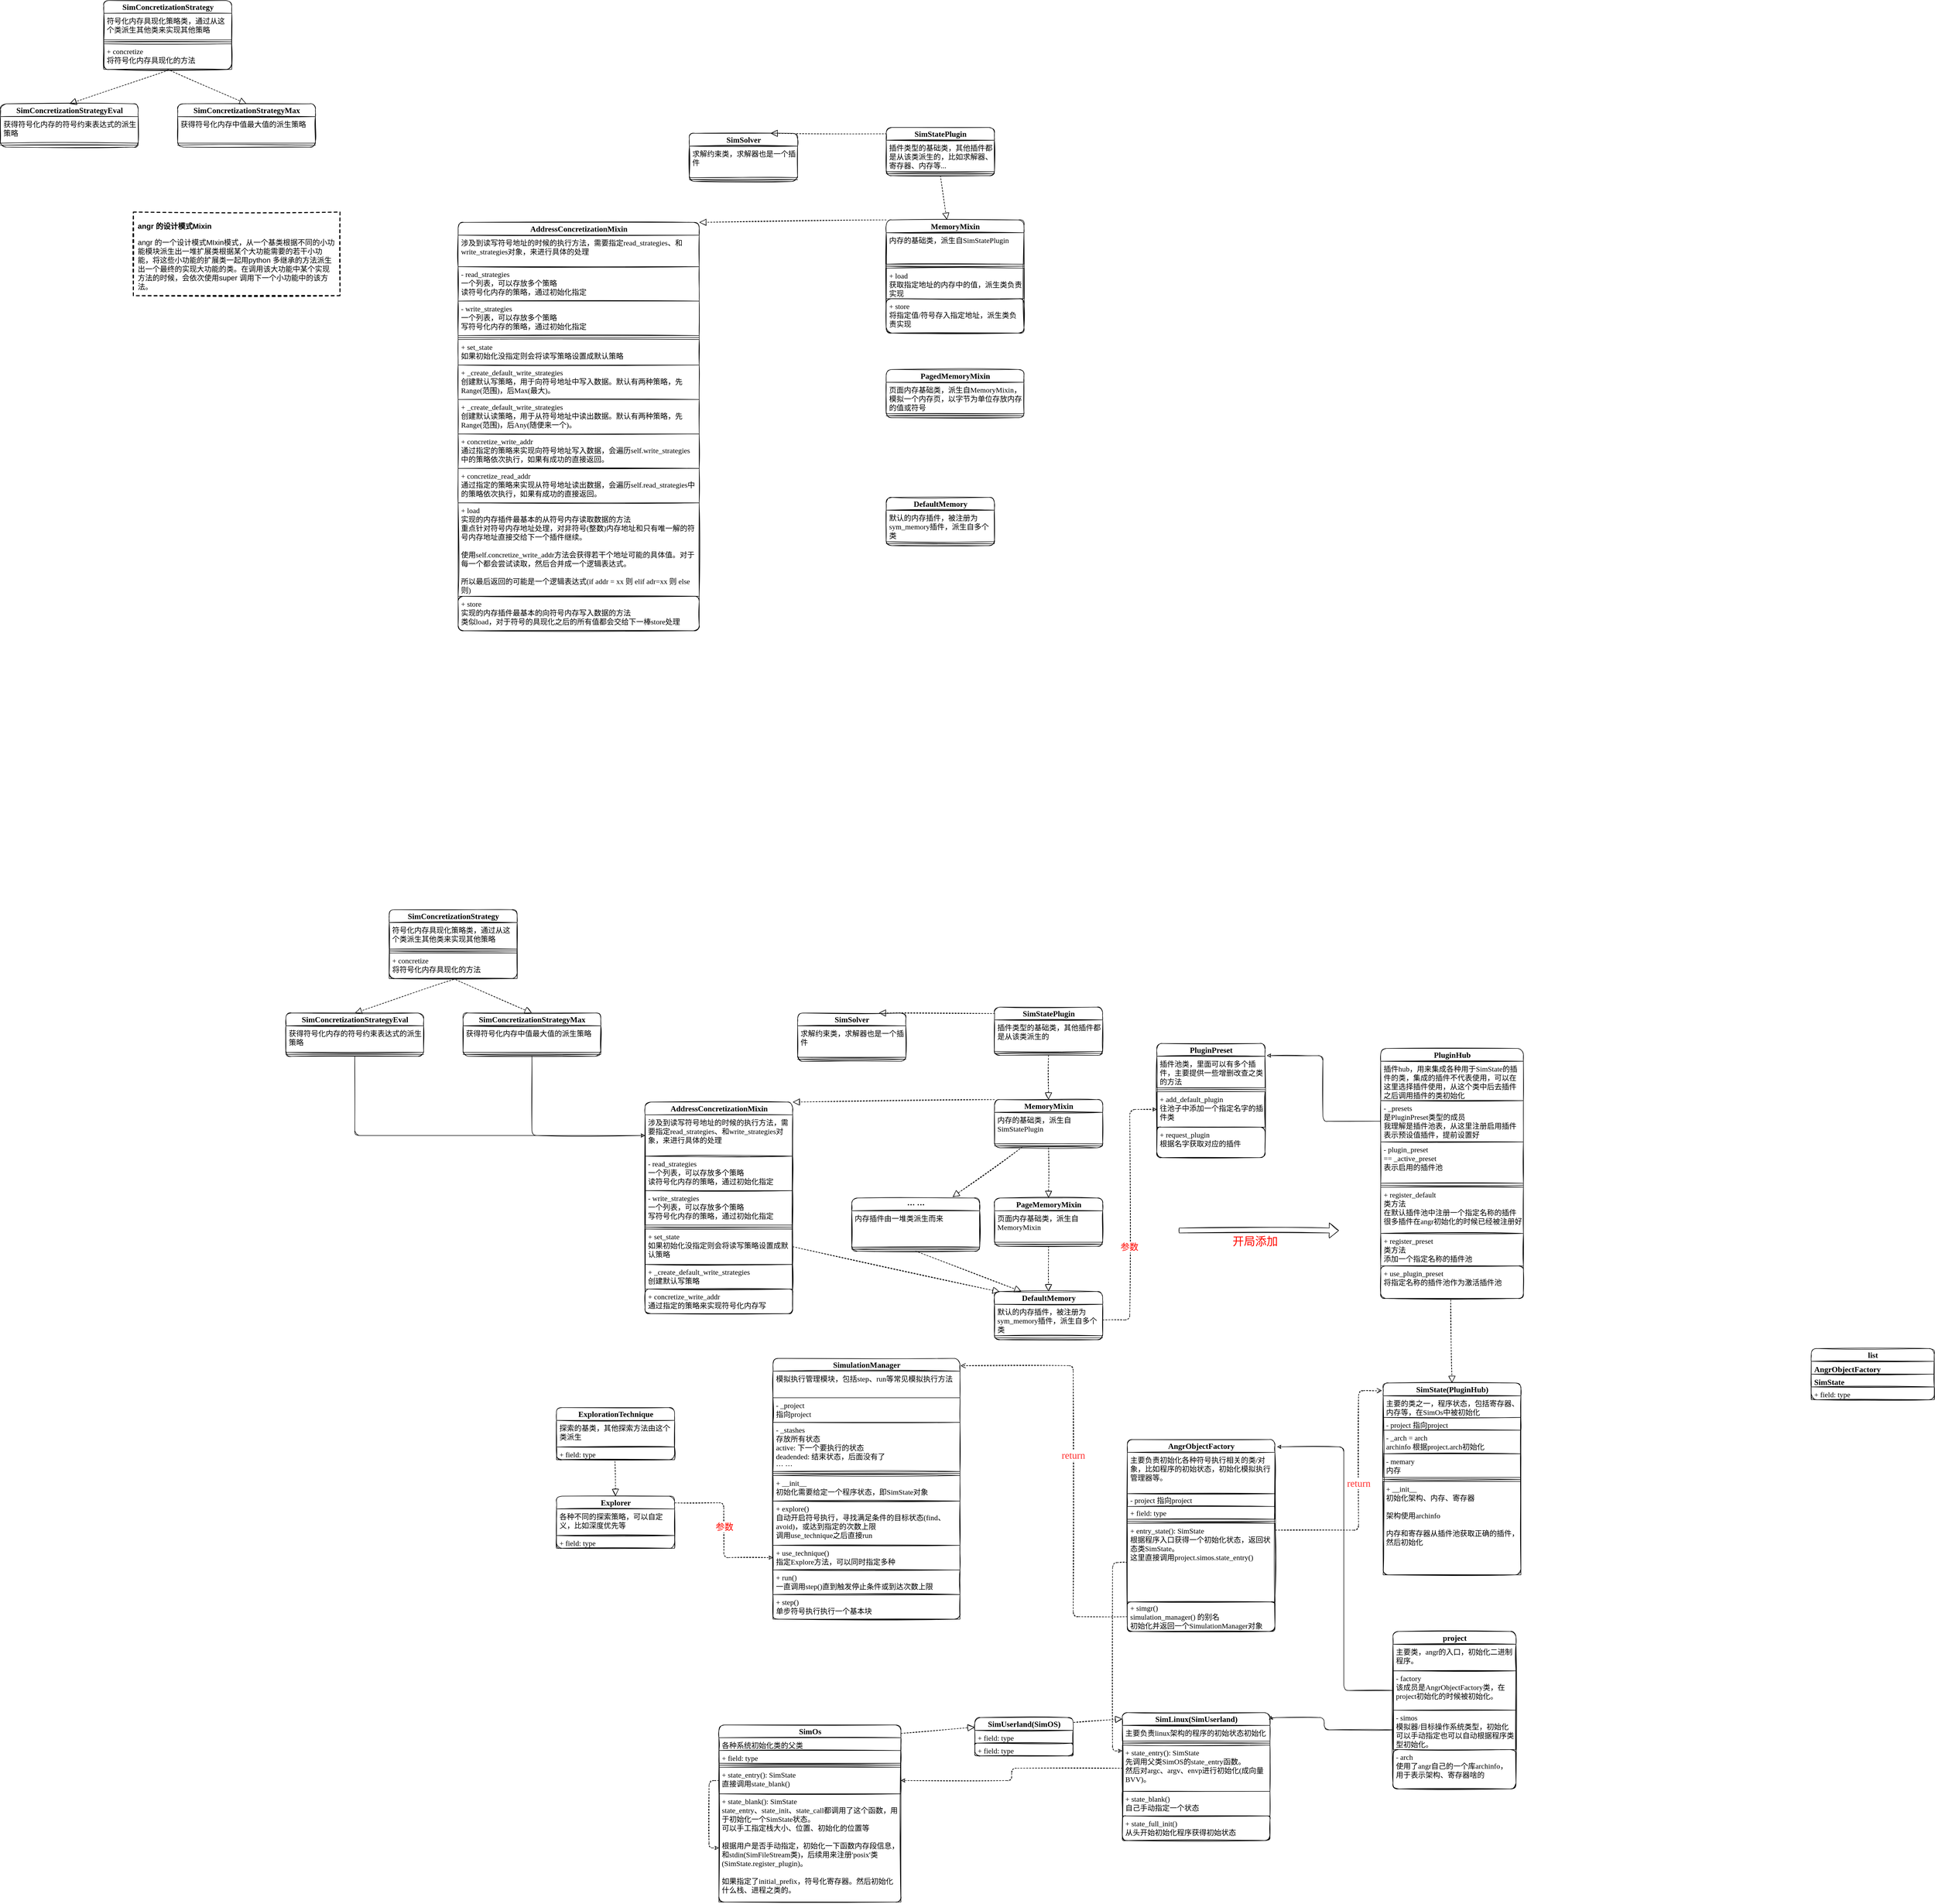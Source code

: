 <mxfile version="20.2.5" type="github">
  <diagram id="C5RBs43oDa-KdzZeNtuy" name="Page-1">
    <mxGraphModel dx="4135" dy="4302" grid="1" gridSize="10" guides="1" tooltips="1" connect="1" arrows="1" fold="1" page="1" pageScale="1" pageWidth="827" pageHeight="1169" math="0" shadow="0">
      <root>
        <mxCell id="WIyWlLk6GJQsqaUBKTNV-0" />
        <mxCell id="WIyWlLk6GJQsqaUBKTNV-1" parent="WIyWlLk6GJQsqaUBKTNV-0" />
        <mxCell id="3sq2q5aOKvz9u4SkfBbp-9" value="project" style="swimlane;fontStyle=1;childLayout=stackLayout;horizontal=1;startSize=26;horizontalStack=0;resizeParent=1;resizeParentMax=0;resizeLast=0;collapsible=1;marginBottom=0;shadow=0;glass=0;sketch=1;fontFamily=Comic Sans MS;fontSize=16;html=1;swimlaneLine=1;rounded=1;labelBackgroundColor=none;labelBorderColor=none;" parent="WIyWlLk6GJQsqaUBKTNV-1" vertex="1">
          <mxGeometry x="420" y="585" width="250" height="320" as="geometry" />
        </mxCell>
        <mxCell id="G1SJ9XWwTOi_GsLU9m5k-24" value="主要类，angr的入口，初始化二进制程序。" style="text;align=left;verticalAlign=top;spacingLeft=4;spacingRight=4;overflow=hidden;rotatable=0;points=[[0,0.5],[1,0.5]];portConstraint=eastwest;shadow=0;glass=0;sketch=1;fontFamily=Comic Sans MS;fontSize=15;html=1;whiteSpace=wrap;strokeColor=#000000;" parent="3sq2q5aOKvz9u4SkfBbp-9" vertex="1">
          <mxGeometry y="26" width="250" height="54" as="geometry" />
        </mxCell>
        <mxCell id="3sq2q5aOKvz9u4SkfBbp-10" value="- factory&lt;br&gt;该成员是AngrObjectFactory类，在project初始化的时候被初始化。" style="text;align=left;verticalAlign=top;spacingLeft=4;spacingRight=4;overflow=hidden;rotatable=0;points=[[0,0.5],[1,0.5]];portConstraint=eastwest;shadow=0;glass=0;sketch=1;fontFamily=Comic Sans MS;fontSize=15;html=1;whiteSpace=wrap;strokeColor=#000000;" parent="3sq2q5aOKvz9u4SkfBbp-9" vertex="1">
          <mxGeometry y="80" width="250" height="80" as="geometry" />
        </mxCell>
        <mxCell id="3sq2q5aOKvz9u4SkfBbp-11" value="- simos &lt;br&gt;模拟器/目标操作系统类型，初始化可以手动指定也可以自动根据程序类型初始化。" style="text;align=left;verticalAlign=top;spacingLeft=4;spacingRight=4;overflow=hidden;rotatable=0;points=[[0,0.5],[1,0.5]];portConstraint=eastwest;shadow=0;glass=0;sketch=1;fontFamily=Comic Sans MS;fontSize=15;html=1;whiteSpace=wrap;strokeColor=#000000;" parent="3sq2q5aOKvz9u4SkfBbp-9" vertex="1">
          <mxGeometry y="160" width="250" height="80" as="geometry" />
        </mxCell>
        <mxCell id="3sq2q5aOKvz9u4SkfBbp-12" value="- arch&amp;nbsp;&lt;br&gt;使用了angr自己的一个库archinfo，用于表示架构、寄存器啥的" style="text;align=left;verticalAlign=top;spacingLeft=4;spacingRight=4;overflow=hidden;rotatable=0;points=[[0,0.5],[1,0.5]];portConstraint=eastwest;shadow=0;glass=0;sketch=1;fontFamily=Comic Sans MS;fontSize=15;html=1;whiteSpace=wrap;strokeColor=#000000;rounded=1;" parent="3sq2q5aOKvz9u4SkfBbp-9" vertex="1">
          <mxGeometry y="240" width="250" height="80" as="geometry" />
        </mxCell>
        <mxCell id="w3D9RBcbC0xk_d73lik7-0" value="AngrObjectFactory" style="swimlane;fontStyle=1;childLayout=stackLayout;horizontal=1;startSize=26;horizontalStack=0;resizeParent=1;resizeParentMax=0;resizeLast=0;collapsible=1;marginBottom=0;shadow=0;glass=0;sketch=1;fontFamily=Comic Sans MS;fontSize=16;html=1;swimlaneLine=1;rounded=1;labelBackgroundColor=none;labelBorderColor=none;" parent="WIyWlLk6GJQsqaUBKTNV-1" vertex="1">
          <mxGeometry x="-120" y="195" width="300" height="390" as="geometry" />
        </mxCell>
        <mxCell id="G1SJ9XWwTOi_GsLU9m5k-25" value="主要负责初始化各种符号执行相关的类/对象，比如程序的初始状态，初始化模拟执行管理器等。" style="text;align=left;verticalAlign=top;spacingLeft=4;spacingRight=4;overflow=hidden;rotatable=0;points=[[0,0.5],[1,0.5]];portConstraint=eastwest;shadow=0;glass=0;sketch=1;fontFamily=Comic Sans MS;fontSize=15;html=1;whiteSpace=wrap;strokeColor=#000000;" parent="w3D9RBcbC0xk_d73lik7-0" vertex="1">
          <mxGeometry y="26" width="300" height="84" as="geometry" />
        </mxCell>
        <mxCell id="w3D9RBcbC0xk_d73lik7-1" value="- project 指向project" style="text;align=left;verticalAlign=middle;spacingLeft=4;spacingRight=4;overflow=hidden;rotatable=0;points=[[0,0.5],[1,0.5]];portConstraint=eastwest;shadow=0;glass=0;sketch=1;fontFamily=Comic Sans MS;fontSize=15;html=1;strokeColor=#000000;" parent="w3D9RBcbC0xk_d73lik7-0" vertex="1">
          <mxGeometry y="110" width="300" height="26" as="geometry" />
        </mxCell>
        <mxCell id="w3D9RBcbC0xk_d73lik7-2" value="+ field: type" style="text;align=left;verticalAlign=middle;spacingLeft=4;spacingRight=4;overflow=hidden;rotatable=0;points=[[0,0.5],[1,0.5]];portConstraint=eastwest;shadow=0;glass=0;sketch=1;fontFamily=Comic Sans MS;fontSize=15;html=1;strokeColor=#000000;" parent="w3D9RBcbC0xk_d73lik7-0" vertex="1">
          <mxGeometry y="136" width="300" height="26" as="geometry" />
        </mxCell>
        <mxCell id="w3D9RBcbC0xk_d73lik7-7" value="" style="line;strokeWidth=1;align=left;verticalAlign=middle;spacingTop=-1;spacingLeft=3;spacingRight=3;rotatable=0;labelPosition=right;points=[];portConstraint=eastwest;rounded=1;shadow=0;glass=0;labelBackgroundColor=none;labelBorderColor=none;sketch=1;fontFamily=Comic Sans MS;fontSize=15;startSize=26;html=1;" parent="w3D9RBcbC0xk_d73lik7-0" vertex="1">
          <mxGeometry y="162" width="300" height="8" as="geometry" />
        </mxCell>
        <mxCell id="w3D9RBcbC0xk_d73lik7-3" value="&lt;div style=&quot;&quot;&gt;&lt;span style=&quot;background-color: initial;&quot;&gt;+ entry_state(): SimState&lt;/span&gt;&lt;/div&gt;&lt;div style=&quot;&quot;&gt;根据程序入口获得一个初始化状态，返回状态类SimState。&lt;/div&gt;&lt;div style=&quot;&quot;&gt;这里直接调用project.simos.state_entry()&lt;/div&gt;" style="text;align=left;verticalAlign=top;spacingLeft=4;spacingRight=4;overflow=hidden;rotatable=0;points=[[0,0.5],[1,0.5]];portConstraint=eastwest;shadow=0;glass=0;sketch=1;fontFamily=Comic Sans MS;fontSize=15;html=1;whiteSpace=wrap;strokeColor=#000000;" parent="w3D9RBcbC0xk_d73lik7-0" vertex="1">
          <mxGeometry y="170" width="300" height="160" as="geometry" />
        </mxCell>
        <mxCell id="w3D9RBcbC0xk_d73lik7-25" value="+ simgr()&lt;br&gt;simulation_manager() 的别名&lt;br&gt;初始化并返回一个SimulationManager对象" style="text;align=left;verticalAlign=middle;spacingLeft=4;spacingRight=4;overflow=hidden;rotatable=0;points=[[0,0.5],[1,0.5]];portConstraint=eastwest;shadow=0;glass=0;sketch=1;fontFamily=Comic Sans MS;fontSize=15;html=1;strokeColor=#000000;rounded=1;" parent="w3D9RBcbC0xk_d73lik7-0" vertex="1">
          <mxGeometry y="330" width="300" height="60" as="geometry" />
        </mxCell>
        <mxCell id="w3D9RBcbC0xk_d73lik7-4" style="edgeStyle=orthogonalEdgeStyle;rounded=1;orthogonalLoop=1;jettySize=auto;html=1;fontFamily=Comic Sans MS;fontSize=16;fontColor=default;startSize=26;sketch=1;entryX=1.014;entryY=0.038;entryDx=0;entryDy=0;entryPerimeter=0;exitX=0;exitY=0.5;exitDx=0;exitDy=0;" parent="WIyWlLk6GJQsqaUBKTNV-1" source="3sq2q5aOKvz9u4SkfBbp-10" target="w3D9RBcbC0xk_d73lik7-0" edge="1">
          <mxGeometry relative="1" as="geometry">
            <Array as="points">
              <mxPoint x="320" y="705" />
              <mxPoint x="320" y="210" />
            </Array>
            <mxPoint x="390" y="650" as="sourcePoint" />
            <mxPoint x="260" y="250" as="targetPoint" />
          </mxGeometry>
        </mxCell>
        <mxCell id="w3D9RBcbC0xk_d73lik7-21" value="SimState(PluginHub)" style="swimlane;fontStyle=1;childLayout=stackLayout;horizontal=1;startSize=26;horizontalStack=0;resizeParent=1;resizeParentMax=0;resizeLast=0;collapsible=1;marginBottom=0;shadow=0;glass=0;sketch=1;fontFamily=Comic Sans MS;fontSize=16;html=1;swimlaneLine=1;rounded=1;labelBackgroundColor=none;labelBorderColor=none;" parent="WIyWlLk6GJQsqaUBKTNV-1" vertex="1">
          <mxGeometry x="400" y="80" width="280" height="390" as="geometry" />
        </mxCell>
        <mxCell id="G1SJ9XWwTOi_GsLU9m5k-68" value="主要的类之一，程序状态，包括寄存器、内存等，在SimOs中被初始化" style="text;align=left;verticalAlign=top;spacingLeft=4;spacingRight=4;overflow=hidden;rotatable=0;points=[[0,0.5],[1,0.5]];portConstraint=eastwest;shadow=0;glass=0;sketch=1;fontFamily=Comic Sans MS;fontSize=15;html=1;whiteSpace=wrap;strokeColor=#000000;" parent="w3D9RBcbC0xk_d73lik7-21" vertex="1">
          <mxGeometry y="26" width="280" height="44" as="geometry" />
        </mxCell>
        <mxCell id="w3D9RBcbC0xk_d73lik7-22" value="- project 指向project" style="text;align=left;verticalAlign=top;spacingLeft=4;spacingRight=4;overflow=hidden;rotatable=0;points=[[0,0.5],[1,0.5]];portConstraint=eastwest;shadow=0;glass=0;sketch=1;fontFamily=Comic Sans MS;fontSize=15;html=1;strokeColor=#000000;" parent="w3D9RBcbC0xk_d73lik7-21" vertex="1">
          <mxGeometry y="70" width="280" height="26" as="geometry" />
        </mxCell>
        <mxCell id="w3D9RBcbC0xk_d73lik7-23" value="- _arch = arch&lt;br&gt;archinfo 根据project.arch初始化" style="text;align=left;verticalAlign=top;spacingLeft=4;spacingRight=4;overflow=hidden;rotatable=0;points=[[0,0.5],[1,0.5]];portConstraint=eastwest;shadow=0;glass=0;sketch=1;fontFamily=Comic Sans MS;fontSize=15;html=1;strokeColor=#000000;" parent="w3D9RBcbC0xk_d73lik7-21" vertex="1">
          <mxGeometry y="96" width="280" height="48" as="geometry" />
        </mxCell>
        <mxCell id="G1SJ9XWwTOi_GsLU9m5k-67" value="- memary&lt;br&gt;内存" style="text;align=left;verticalAlign=top;spacingLeft=4;spacingRight=4;overflow=hidden;rotatable=0;points=[[0,0.5],[1,0.5]];portConstraint=eastwest;shadow=0;glass=0;sketch=1;fontFamily=Comic Sans MS;fontSize=15;html=1;strokeColor=#000000;" parent="w3D9RBcbC0xk_d73lik7-21" vertex="1">
          <mxGeometry y="144" width="280" height="48" as="geometry" />
        </mxCell>
        <mxCell id="-6HKtMP87Wfs7apmkZVI-0" value="" style="line;strokeWidth=1;align=left;verticalAlign=middle;spacingTop=-1;spacingLeft=3;spacingRight=3;rotatable=0;labelPosition=right;points=[];portConstraint=eastwest;rounded=1;shadow=0;glass=0;labelBackgroundColor=none;labelBorderColor=none;sketch=1;fontFamily=Comic Sans MS;fontSize=15;startSize=26;html=1;" parent="w3D9RBcbC0xk_d73lik7-21" vertex="1">
          <mxGeometry y="192" width="280" height="8" as="geometry" />
        </mxCell>
        <mxCell id="w3D9RBcbC0xk_d73lik7-24" value="+ __init__&lt;br&gt;初始化架构、内存、寄存器&lt;br&gt;&lt;br&gt;架构使用archinfo&lt;br&gt;&lt;br&gt;内存和寄存器从插件池获取正确的插件，然后初始化" style="text;align=left;verticalAlign=top;spacingLeft=4;spacingRight=4;overflow=hidden;rotatable=0;points=[[0,0.5],[1,0.5]];portConstraint=eastwest;shadow=0;glass=0;sketch=1;fontFamily=Comic Sans MS;fontSize=15;html=1;strokeColor=#000000;whiteSpace=wrap;rounded=0;" parent="w3D9RBcbC0xk_d73lik7-21" vertex="1">
          <mxGeometry y="200" width="280" height="190" as="geometry" />
        </mxCell>
        <mxCell id="G1SJ9XWwTOi_GsLU9m5k-4" value="list" style="swimlane;fontStyle=1;childLayout=stackLayout;horizontal=1;startSize=26;horizontalStack=0;resizeParent=1;resizeParentMax=0;resizeLast=0;collapsible=1;marginBottom=0;shadow=0;glass=0;sketch=1;fontFamily=Comic Sans MS;fontSize=16;html=1;swimlaneLine=1;rounded=1;labelBackgroundColor=none;labelBorderColor=none;" parent="WIyWlLk6GJQsqaUBKTNV-1" vertex="1">
          <mxGeometry x="1270" y="10" width="250" height="104" as="geometry" />
        </mxCell>
        <mxCell id="G1SJ9XWwTOi_GsLU9m5k-5" value="&lt;span style=&quot;font-size: 16px; font-weight: 700; text-align: center;&quot;&gt;AngrObjectFactory&lt;/span&gt;" style="text;align=left;verticalAlign=top;spacingLeft=4;spacingRight=4;overflow=hidden;rotatable=0;points=[[0,0.5],[1,0.5]];portConstraint=eastwest;shadow=0;glass=0;sketch=1;fontFamily=Comic Sans MS;fontSize=15;html=1;strokeColor=#000000;" parent="G1SJ9XWwTOi_GsLU9m5k-4" vertex="1">
          <mxGeometry y="26" width="250" height="26" as="geometry" />
        </mxCell>
        <mxCell id="G1SJ9XWwTOi_GsLU9m5k-6" value="&lt;span style=&quot;font-size: 16px; font-weight: 700; text-align: center;&quot;&gt;SimState&lt;/span&gt;" style="text;align=left;verticalAlign=top;spacingLeft=4;spacingRight=4;overflow=hidden;rotatable=0;points=[[0,0.5],[1,0.5]];portConstraint=eastwest;shadow=0;glass=0;sketch=1;fontFamily=Comic Sans MS;fontSize=15;html=1;strokeColor=#000000;" parent="G1SJ9XWwTOi_GsLU9m5k-4" vertex="1">
          <mxGeometry y="52" width="250" height="26" as="geometry" />
        </mxCell>
        <mxCell id="G1SJ9XWwTOi_GsLU9m5k-7" value="+ field: type" style="text;align=left;verticalAlign=top;spacingLeft=4;spacingRight=4;overflow=hidden;rotatable=0;points=[[0,0.5],[1,0.5]];portConstraint=eastwest;shadow=0;glass=0;sketch=1;fontFamily=Comic Sans MS;fontSize=15;html=1;strokeColor=#000000;" parent="G1SJ9XWwTOi_GsLU9m5k-4" vertex="1">
          <mxGeometry y="78" width="250" height="26" as="geometry" />
        </mxCell>
        <mxCell id="G1SJ9XWwTOi_GsLU9m5k-16" value="Explorer" style="swimlane;fontStyle=1;childLayout=stackLayout;horizontal=1;startSize=26;horizontalStack=0;resizeParent=1;resizeParentMax=0;resizeLast=0;collapsible=1;marginBottom=0;shadow=0;glass=0;sketch=1;fontFamily=Comic Sans MS;fontSize=16;html=1;swimlaneLine=1;rounded=1;labelBackgroundColor=none;labelBorderColor=none;" parent="WIyWlLk6GJQsqaUBKTNV-1" vertex="1">
          <mxGeometry x="-1280" y="310" width="240" height="106" as="geometry" />
        </mxCell>
        <mxCell id="G1SJ9XWwTOi_GsLU9m5k-18" value="各种不同的探索策略，可以自定义，比如深度优先等" style="text;align=left;verticalAlign=top;spacingLeft=4;spacingRight=4;overflow=hidden;rotatable=0;points=[[0,0.5],[1,0.5]];portConstraint=eastwest;shadow=0;glass=0;sketch=1;fontFamily=Comic Sans MS;fontSize=15;html=1;strokeColor=#000000;whiteSpace=wrap;" parent="G1SJ9XWwTOi_GsLU9m5k-16" vertex="1">
          <mxGeometry y="26" width="240" height="54" as="geometry" />
        </mxCell>
        <mxCell id="G1SJ9XWwTOi_GsLU9m5k-19" value="+ field: type" style="text;align=left;verticalAlign=top;spacingLeft=4;spacingRight=4;overflow=hidden;rotatable=0;points=[[0,0.5],[1,0.5]];portConstraint=eastwest;shadow=0;glass=0;sketch=1;fontFamily=Comic Sans MS;fontSize=15;html=1;strokeColor=#000000;" parent="G1SJ9XWwTOi_GsLU9m5k-16" vertex="1">
          <mxGeometry y="80" width="240" height="26" as="geometry" />
        </mxCell>
        <mxCell id="G1SJ9XWwTOi_GsLU9m5k-38" value="SimLinux(SimUserland)" style="swimlane;fontStyle=1;childLayout=stackLayout;horizontal=1;startSize=26;horizontalStack=0;resizeParent=1;resizeParentMax=0;resizeLast=0;collapsible=1;marginBottom=0;shadow=0;glass=0;sketch=1;fontFamily=Comic Sans MS;fontSize=16;html=1;swimlaneLine=1;rounded=1;labelBackgroundColor=none;labelBorderColor=none;" parent="WIyWlLk6GJQsqaUBKTNV-1" vertex="1">
          <mxGeometry x="-130" y="750" width="300" height="260" as="geometry" />
        </mxCell>
        <mxCell id="G1SJ9XWwTOi_GsLU9m5k-39" value="主要负责linux架构的程序的初始状态初始化" style="text;align=left;verticalAlign=top;spacingLeft=4;spacingRight=4;overflow=hidden;rotatable=0;points=[[0,0.5],[1,0.5]];portConstraint=eastwest;shadow=0;glass=0;sketch=1;fontFamily=Comic Sans MS;fontSize=15;html=1;strokeColor=#000000;" parent="G1SJ9XWwTOi_GsLU9m5k-38" vertex="1">
          <mxGeometry y="26" width="300" height="32" as="geometry" />
        </mxCell>
        <mxCell id="G1SJ9XWwTOi_GsLU9m5k-42" value="" style="line;strokeWidth=1;align=left;verticalAlign=middle;spacingTop=-1;spacingLeft=3;spacingRight=3;rotatable=0;labelPosition=right;points=[];portConstraint=eastwest;rounded=1;shadow=0;glass=0;labelBackgroundColor=none;labelBorderColor=none;sketch=1;fontFamily=Comic Sans MS;fontSize=15;startSize=26;html=1;" parent="G1SJ9XWwTOi_GsLU9m5k-38" vertex="1">
          <mxGeometry y="58" width="300" height="8" as="geometry" />
        </mxCell>
        <mxCell id="G1SJ9XWwTOi_GsLU9m5k-40" value="+ state_entry(): SimState&lt;br&gt;先调用父类SimOS的state_entry函数。&lt;br&gt;然后对argc、argv、envp进行初始化(成向量BVV)。" style="text;align=left;verticalAlign=top;spacingLeft=4;spacingRight=4;overflow=hidden;rotatable=0;points=[[0,0.5],[1,0.5]];portConstraint=eastwest;shadow=0;glass=0;sketch=1;fontFamily=Comic Sans MS;fontSize=15;html=1;whiteSpace=wrap;strokeColor=#000000;" parent="G1SJ9XWwTOi_GsLU9m5k-38" vertex="1">
          <mxGeometry y="66" width="300" height="94" as="geometry" />
        </mxCell>
        <mxCell id="G1SJ9XWwTOi_GsLU9m5k-41" value="+ state_blank()&lt;br&gt;自己手动指定一个状态" style="text;align=left;verticalAlign=top;spacingLeft=4;spacingRight=4;overflow=hidden;rotatable=0;points=[[0,0.5],[1,0.5]];portConstraint=eastwest;shadow=0;glass=0;sketch=1;fontFamily=Comic Sans MS;fontSize=15;html=1;whiteSpace=wrap;strokeColor=#000000;" parent="G1SJ9XWwTOi_GsLU9m5k-38" vertex="1">
          <mxGeometry y="160" width="300" height="50" as="geometry" />
        </mxCell>
        <mxCell id="-6HKtMP87Wfs7apmkZVI-81" value="+ state_full_init()&lt;br&gt;从头开始初始化程序获得初始状态" style="text;align=left;verticalAlign=top;spacingLeft=4;spacingRight=4;overflow=hidden;rotatable=0;points=[[0,0.5],[1,0.5]];portConstraint=eastwest;shadow=0;glass=0;sketch=1;fontFamily=Comic Sans MS;fontSize=15;html=1;whiteSpace=wrap;strokeColor=#000000;rounded=1;" parent="G1SJ9XWwTOi_GsLU9m5k-38" vertex="1">
          <mxGeometry y="210" width="300" height="50" as="geometry" />
        </mxCell>
        <mxCell id="G1SJ9XWwTOi_GsLU9m5k-43" style="edgeStyle=orthogonalEdgeStyle;rounded=1;orthogonalLoop=1;jettySize=auto;html=1;entryX=1.007;entryY=0.023;entryDx=0;entryDy=0;entryPerimeter=0;sketch=1;exitX=0;exitY=0.5;exitDx=0;exitDy=0;" parent="WIyWlLk6GJQsqaUBKTNV-1" source="3sq2q5aOKvz9u4SkfBbp-11" target="G1SJ9XWwTOi_GsLU9m5k-38" edge="1">
          <mxGeometry relative="1" as="geometry">
            <Array as="points">
              <mxPoint x="280" y="785" />
              <mxPoint x="280" y="760" />
            </Array>
          </mxGeometry>
        </mxCell>
        <mxCell id="G1SJ9XWwTOi_GsLU9m5k-45" value="SimUserland(SimOS)" style="swimlane;fontStyle=1;childLayout=stackLayout;horizontal=1;startSize=26;horizontalStack=0;resizeParent=1;resizeParentMax=0;resizeLast=0;collapsible=1;marginBottom=0;shadow=0;glass=0;sketch=1;fontFamily=Comic Sans MS;fontSize=16;html=1;swimlaneLine=1;rounded=1;labelBackgroundColor=none;labelBorderColor=none;" parent="WIyWlLk6GJQsqaUBKTNV-1" vertex="1">
          <mxGeometry x="-430" y="760" width="200" height="78" as="geometry">
            <mxRectangle x="-440" y="752" width="200" height="30" as="alternateBounds" />
          </mxGeometry>
        </mxCell>
        <mxCell id="G1SJ9XWwTOi_GsLU9m5k-47" value="+ field: type" style="text;align=left;verticalAlign=top;spacingLeft=4;spacingRight=4;overflow=hidden;rotatable=0;points=[[0,0.5],[1,0.5]];portConstraint=eastwest;shadow=0;glass=0;sketch=1;fontFamily=Comic Sans MS;fontSize=15;html=1;strokeColor=#000000;" parent="G1SJ9XWwTOi_GsLU9m5k-45" vertex="1">
          <mxGeometry y="26" width="200" height="26" as="geometry" />
        </mxCell>
        <mxCell id="G1SJ9XWwTOi_GsLU9m5k-48" value="+ field: type" style="text;align=left;verticalAlign=top;spacingLeft=4;spacingRight=4;overflow=hidden;rotatable=0;points=[[0,0.5],[1,0.5]];portConstraint=eastwest;shadow=0;glass=0;sketch=1;fontFamily=Comic Sans MS;fontSize=15;html=1;strokeColor=#000000;rounded=1;" parent="G1SJ9XWwTOi_GsLU9m5k-45" vertex="1">
          <mxGeometry y="52" width="200" height="26" as="geometry" />
        </mxCell>
        <mxCell id="G1SJ9XWwTOi_GsLU9m5k-49" value="SimOs" style="swimlane;fontStyle=1;childLayout=stackLayout;horizontal=1;startSize=26;horizontalStack=0;resizeParent=1;resizeParentMax=0;resizeLast=0;collapsible=1;marginBottom=0;shadow=0;glass=0;sketch=1;fontFamily=Comic Sans MS;fontSize=16;html=1;swimlaneLine=1;rounded=1;labelBackgroundColor=none;labelBorderColor=none;" parent="WIyWlLk6GJQsqaUBKTNV-1" vertex="1">
          <mxGeometry x="-950" y="775" width="370" height="360" as="geometry">
            <mxRectangle x="-440" y="752" width="200" height="30" as="alternateBounds" />
          </mxGeometry>
        </mxCell>
        <mxCell id="G1SJ9XWwTOi_GsLU9m5k-50" value="各种系统初始化类的父类" style="text;align=left;verticalAlign=top;spacingLeft=4;spacingRight=4;overflow=hidden;rotatable=0;points=[[0,0.5],[1,0.5]];portConstraint=eastwest;shadow=0;glass=0;sketch=1;fontFamily=Comic Sans MS;fontSize=15;html=1;strokeColor=#000000;" parent="G1SJ9XWwTOi_GsLU9m5k-49" vertex="1">
          <mxGeometry y="26" width="370" height="26" as="geometry" />
        </mxCell>
        <mxCell id="G1SJ9XWwTOi_GsLU9m5k-51" value="+ field: type" style="text;align=left;verticalAlign=top;spacingLeft=4;spacingRight=4;overflow=hidden;rotatable=0;points=[[0,0.5],[1,0.5]];portConstraint=eastwest;shadow=0;glass=0;sketch=1;fontFamily=Comic Sans MS;fontSize=15;html=1;strokeColor=#000000;" parent="G1SJ9XWwTOi_GsLU9m5k-49" vertex="1">
          <mxGeometry y="52" width="370" height="26" as="geometry" />
        </mxCell>
        <mxCell id="G1SJ9XWwTOi_GsLU9m5k-58" value="" style="line;strokeWidth=1;align=left;verticalAlign=middle;spacingTop=-1;spacingLeft=3;spacingRight=3;rotatable=0;labelPosition=right;points=[];portConstraint=eastwest;rounded=1;shadow=0;glass=0;labelBackgroundColor=none;labelBorderColor=none;sketch=1;fontFamily=Comic Sans MS;fontSize=15;startSize=26;html=1;" parent="G1SJ9XWwTOi_GsLU9m5k-49" vertex="1">
          <mxGeometry y="78" width="370" height="8" as="geometry" />
        </mxCell>
        <mxCell id="-6HKtMP87Wfs7apmkZVI-69" style="edgeStyle=orthogonalEdgeStyle;rounded=1;sketch=1;orthogonalLoop=1;jettySize=auto;html=1;entryX=0;entryY=0.5;entryDx=0;entryDy=0;strokeColor=#000000;fontColor=#FF0800;dashed=1;" parent="G1SJ9XWwTOi_GsLU9m5k-49" source="G1SJ9XWwTOi_GsLU9m5k-57" target="G1SJ9XWwTOi_GsLU9m5k-59" edge="1">
          <mxGeometry relative="1" as="geometry" />
        </mxCell>
        <mxCell id="G1SJ9XWwTOi_GsLU9m5k-57" value="+ state_entry(): SimState&lt;br&gt;直接调用state_blank()" style="text;align=left;verticalAlign=top;spacingLeft=4;spacingRight=4;overflow=hidden;rotatable=0;points=[[0,0.5],[1,0.5]];portConstraint=eastwest;shadow=0;glass=0;sketch=1;fontFamily=Comic Sans MS;fontSize=15;html=1;whiteSpace=wrap;strokeColor=#000000;" parent="G1SJ9XWwTOi_GsLU9m5k-49" vertex="1">
          <mxGeometry y="86" width="370" height="54" as="geometry" />
        </mxCell>
        <mxCell id="G1SJ9XWwTOi_GsLU9m5k-59" value="+ state_blank(): SimState&lt;br&gt;state_entry、state_init、state_call都调用了这个函数，用于初始化一个SimState状态。&lt;br&gt;可以手工指定栈大小、位置、初始化的位置等&lt;br&gt;&lt;br&gt;根据用户是否手动指定，初始化一下函数内存段信息，和stdin(SimFileStream类)，后续用来注册&#39;posix&#39;类(SimState.register_plugin)。&lt;br&gt;&lt;br&gt;如果指定了initial_prefix，符号化寄存器。然后初始化什么栈、进程之类的。" style="text;align=left;verticalAlign=top;spacingLeft=4;spacingRight=4;overflow=hidden;rotatable=0;points=[[0,0.5],[1,0.5]];portConstraint=eastwest;shadow=0;glass=0;sketch=1;fontFamily=Comic Sans MS;fontSize=15;html=1;whiteSpace=wrap;strokeColor=#000000;" parent="G1SJ9XWwTOi_GsLU9m5k-49" vertex="1">
          <mxGeometry y="140" width="370" height="220" as="geometry" />
        </mxCell>
        <mxCell id="G1SJ9XWwTOi_GsLU9m5k-56" value="" style="endArrow=block;dashed=1;endFill=0;endSize=12;html=1;rounded=1;sketch=1;fontFamily=Comic Sans MS;exitX=1.005;exitY=0.128;exitDx=0;exitDy=0;exitPerimeter=0;entryX=0;entryY=0.05;entryDx=0;entryDy=0;entryPerimeter=0;" parent="WIyWlLk6GJQsqaUBKTNV-1" source="G1SJ9XWwTOi_GsLU9m5k-45" target="G1SJ9XWwTOi_GsLU9m5k-38" edge="1">
          <mxGeometry width="160" relative="1" as="geometry">
            <mxPoint x="-350" y="1000.932" as="sourcePoint" />
            <mxPoint x="-150" y="740" as="targetPoint" />
          </mxGeometry>
        </mxCell>
        <mxCell id="G1SJ9XWwTOi_GsLU9m5k-64" style="edgeStyle=orthogonalEdgeStyle;sketch=1;orthogonalLoop=1;jettySize=auto;html=1;fontFamily=Comic Sans MS;dashed=1;rounded=1;entryX=1;entryY=0.5;entryDx=0;entryDy=0;exitX=0;exitY=0.5;exitDx=0;exitDy=0;" parent="WIyWlLk6GJQsqaUBKTNV-1" source="G1SJ9XWwTOi_GsLU9m5k-40" target="G1SJ9XWwTOi_GsLU9m5k-57" edge="1">
          <mxGeometry relative="1" as="geometry">
            <mxPoint x="-130" y="873" as="sourcePoint" />
          </mxGeometry>
        </mxCell>
        <mxCell id="G1SJ9XWwTOi_GsLU9m5k-65" style="edgeStyle=orthogonalEdgeStyle;sketch=1;orthogonalLoop=1;jettySize=auto;html=1;entryX=0;entryY=0.125;entryDx=0;entryDy=0;dashed=1;fontFamily=Comic Sans MS;entryPerimeter=0;" parent="WIyWlLk6GJQsqaUBKTNV-1" source="w3D9RBcbC0xk_d73lik7-3" target="G1SJ9XWwTOi_GsLU9m5k-40" edge="1">
          <mxGeometry relative="1" as="geometry" />
        </mxCell>
        <mxCell id="G1SJ9XWwTOi_GsLU9m5k-66" value="&lt;font color=&quot;#ff3333&quot; style=&quot;font-size: 20px&quot;&gt;return&lt;/font&gt;" style="html=1;verticalAlign=bottom;endArrow=open;dashed=1;endSize=8;rounded=1;sketch=1;fontFamily=Comic Sans MS;edgeStyle=orthogonalEdgeStyle;exitX=1.003;exitY=0.088;exitDx=0;exitDy=0;exitPerimeter=0;entryX=-0.009;entryY=0.04;entryDx=0;entryDy=0;entryPerimeter=0;" parent="WIyWlLk6GJQsqaUBKTNV-1" source="w3D9RBcbC0xk_d73lik7-3" target="w3D9RBcbC0xk_d73lik7-21" edge="1">
          <mxGeometry relative="1" as="geometry">
            <mxPoint x="350" y="470" as="sourcePoint" />
            <mxPoint x="480" y="150" as="targetPoint" />
            <Array as="points">
              <mxPoint x="350" y="379" />
              <mxPoint x="350" y="95" />
            </Array>
          </mxGeometry>
        </mxCell>
        <mxCell id="-6HKtMP87Wfs7apmkZVI-1" value="PluginHub" style="swimlane;fontStyle=1;childLayout=stackLayout;horizontal=1;startSize=26;horizontalStack=0;resizeParent=1;resizeParentMax=0;resizeLast=0;collapsible=1;marginBottom=0;shadow=0;glass=0;sketch=1;fontFamily=Comic Sans MS;fontSize=16;html=1;swimlaneLine=1;rounded=1;labelBackgroundColor=none;labelBorderColor=none;" parent="WIyWlLk6GJQsqaUBKTNV-1" vertex="1">
          <mxGeometry x="395" y="-600" width="290" height="508" as="geometry">
            <mxRectangle x="-440" y="752" width="200" height="30" as="alternateBounds" />
          </mxGeometry>
        </mxCell>
        <mxCell id="-6HKtMP87Wfs7apmkZVI-4" value="插件hub，用来集成各种用于SimState的插件的类，集成的插件不代表使用，可以在这里选择插件使用，从这个类中后去插件之后调用插件的类初始化" style="text;align=left;verticalAlign=top;spacingLeft=4;spacingRight=4;overflow=hidden;rotatable=0;points=[[0,0.5],[1,0.5]];portConstraint=eastwest;shadow=0;glass=0;sketch=1;fontFamily=Comic Sans MS;fontSize=15;html=1;strokeColor=#000000;whiteSpace=wrap;" parent="-6HKtMP87Wfs7apmkZVI-1" vertex="1">
          <mxGeometry y="26" width="290" height="80" as="geometry" />
        </mxCell>
        <mxCell id="-6HKtMP87Wfs7apmkZVI-2" value="- _presets&amp;nbsp;&lt;br&gt;是PluginPreset类型的成员&lt;br&gt;我理解是插件池表，从这里注册启用插件&lt;br&gt;表示预设值插件，提前设置好" style="text;align=left;verticalAlign=top;spacingLeft=4;spacingRight=4;overflow=hidden;rotatable=0;points=[[0,0.5],[1,0.5]];portConstraint=eastwest;shadow=0;glass=0;sketch=1;fontFamily=Comic Sans MS;fontSize=15;html=1;strokeColor=#000000;whiteSpace=wrap;" parent="-6HKtMP87Wfs7apmkZVI-1" vertex="1">
          <mxGeometry y="106" width="290" height="84" as="geometry" />
        </mxCell>
        <mxCell id="-6HKtMP87Wfs7apmkZVI-5" value="-&amp;nbsp;plugin_preset&amp;nbsp;&lt;br&gt;==&amp;nbsp;_active_preset&lt;br&gt;表示启用的插件池" style="text;align=left;verticalAlign=top;spacingLeft=4;spacingRight=4;overflow=hidden;rotatable=0;points=[[0,0.5],[1,0.5]];portConstraint=eastwest;shadow=0;glass=0;sketch=1;fontFamily=Comic Sans MS;fontSize=15;html=1;strokeColor=#000000;" parent="-6HKtMP87Wfs7apmkZVI-1" vertex="1">
          <mxGeometry y="190" width="290" height="84" as="geometry" />
        </mxCell>
        <mxCell id="-6HKtMP87Wfs7apmkZVI-10" value="" style="line;strokeWidth=1;align=left;verticalAlign=middle;spacingTop=-1;spacingLeft=3;spacingRight=3;rotatable=0;labelPosition=right;points=[];portConstraint=eastwest;rounded=1;shadow=0;glass=0;labelBackgroundColor=none;labelBorderColor=none;sketch=1;fontFamily=Comic Sans MS;fontSize=15;startSize=26;html=1;" parent="-6HKtMP87Wfs7apmkZVI-1" vertex="1">
          <mxGeometry y="274" width="290" height="8" as="geometry" />
        </mxCell>
        <mxCell id="-6HKtMP87Wfs7apmkZVI-11" value="+ register_default&lt;br&gt;类方法&lt;br&gt;在默认插件池中注册一个指定名称的插件&lt;br&gt;很多插件在angr初始化的时候已经被注册好" style="text;align=left;verticalAlign=top;spacingLeft=4;spacingRight=4;overflow=hidden;rotatable=0;points=[[0,0.5],[1,0.5]];portConstraint=eastwest;shadow=0;glass=0;sketch=1;fontFamily=Comic Sans MS;fontSize=15;html=1;strokeColor=#000000;" parent="-6HKtMP87Wfs7apmkZVI-1" vertex="1">
          <mxGeometry y="282" width="290" height="94" as="geometry" />
        </mxCell>
        <mxCell id="-6HKtMP87Wfs7apmkZVI-3" value="+ register_preset&lt;br&gt;类方法&lt;br&gt;添加一个指定名称的插件池" style="text;align=left;verticalAlign=top;spacingLeft=4;spacingRight=4;overflow=hidden;rotatable=0;points=[[0,0.5],[1,0.5]];portConstraint=eastwest;shadow=0;glass=0;sketch=1;fontFamily=Comic Sans MS;fontSize=15;html=1;strokeColor=#000000;" parent="-6HKtMP87Wfs7apmkZVI-1" vertex="1">
          <mxGeometry y="376" width="290" height="66" as="geometry" />
        </mxCell>
        <mxCell id="-6HKtMP87Wfs7apmkZVI-17" value="+ use_plugin_preset&lt;br&gt;将指定名称的插件池作为激活插件池" style="text;align=left;verticalAlign=top;spacingLeft=4;spacingRight=4;overflow=hidden;rotatable=0;points=[[0,0.5],[1,0.5]];portConstraint=eastwest;shadow=0;glass=0;sketch=1;fontFamily=Comic Sans MS;fontSize=15;html=1;strokeColor=#000000;rounded=1;" parent="-6HKtMP87Wfs7apmkZVI-1" vertex="1">
          <mxGeometry y="442" width="290" height="66" as="geometry" />
        </mxCell>
        <mxCell id="-6HKtMP87Wfs7apmkZVI-6" value="PluginPreset" style="swimlane;fontStyle=1;childLayout=stackLayout;horizontal=1;startSize=26;horizontalStack=0;resizeParent=1;resizeParentMax=0;resizeLast=0;collapsible=1;marginBottom=0;shadow=0;glass=0;sketch=1;fontFamily=Comic Sans MS;fontSize=16;html=1;swimlaneLine=1;rounded=1;labelBackgroundColor=none;labelBorderColor=none;" parent="WIyWlLk6GJQsqaUBKTNV-1" vertex="1">
          <mxGeometry x="-60" y="-610" width="220" height="232" as="geometry">
            <mxRectangle x="-440" y="752" width="200" height="30" as="alternateBounds" />
          </mxGeometry>
        </mxCell>
        <mxCell id="-6HKtMP87Wfs7apmkZVI-7" value="插件池类，里面可以有多个插件，主要提供一些增删改查之类的方法" style="text;align=left;verticalAlign=top;spacingLeft=4;spacingRight=4;overflow=hidden;rotatable=0;points=[[0,0.5],[1,0.5]];portConstraint=eastwest;shadow=0;glass=0;sketch=1;fontFamily=Comic Sans MS;fontSize=15;html=1;strokeColor=#000000;whiteSpace=wrap;" parent="-6HKtMP87Wfs7apmkZVI-6" vertex="1">
          <mxGeometry y="26" width="220" height="64" as="geometry" />
        </mxCell>
        <mxCell id="-6HKtMP87Wfs7apmkZVI-18" value="" style="line;strokeWidth=1;align=left;verticalAlign=middle;spacingTop=-1;spacingLeft=3;spacingRight=3;rotatable=0;labelPosition=right;points=[];portConstraint=eastwest;rounded=1;shadow=0;glass=0;labelBackgroundColor=none;labelBorderColor=none;sketch=1;fontFamily=Comic Sans MS;fontSize=15;startSize=26;html=1;" parent="-6HKtMP87Wfs7apmkZVI-6" vertex="1">
          <mxGeometry y="90" width="220" height="8" as="geometry" />
        </mxCell>
        <mxCell id="-6HKtMP87Wfs7apmkZVI-8" value="+ add_default_plugin&lt;br&gt;往池子中添加一个指定名字的插件类" style="text;align=left;verticalAlign=top;spacingLeft=4;spacingRight=4;overflow=hidden;rotatable=0;points=[[0,0.5],[1,0.5]];portConstraint=eastwest;shadow=0;glass=0;sketch=1;fontFamily=Comic Sans MS;fontSize=15;html=1;strokeColor=#000000;whiteSpace=wrap;" parent="-6HKtMP87Wfs7apmkZVI-6" vertex="1">
          <mxGeometry y="98" width="220" height="72" as="geometry" />
        </mxCell>
        <mxCell id="-6HKtMP87Wfs7apmkZVI-35" value="+ request_plugin&lt;br&gt;根据名字获取对应的插件" style="text;align=left;verticalAlign=top;spacingLeft=4;spacingRight=4;overflow=hidden;rotatable=0;points=[[0,0.5],[1,0.5]];portConstraint=eastwest;shadow=0;glass=0;sketch=1;fontFamily=Comic Sans MS;fontSize=15;html=1;strokeColor=#000000;rounded=1;" parent="-6HKtMP87Wfs7apmkZVI-6" vertex="1">
          <mxGeometry y="170" width="220" height="62" as="geometry" />
        </mxCell>
        <mxCell id="-6HKtMP87Wfs7apmkZVI-9" style="edgeStyle=orthogonalEdgeStyle;orthogonalLoop=1;jettySize=auto;html=1;entryX=1.016;entryY=0.106;entryDx=0;entryDy=0;strokeColor=#000000;sketch=1;rounded=1;entryPerimeter=0;" parent="WIyWlLk6GJQsqaUBKTNV-1" source="-6HKtMP87Wfs7apmkZVI-2" target="-6HKtMP87Wfs7apmkZVI-6" edge="1">
          <mxGeometry relative="1" as="geometry" />
        </mxCell>
        <mxCell id="-6HKtMP87Wfs7apmkZVI-12" value="" style="endArrow=block;dashed=1;endFill=0;endSize=12;html=1;rounded=1;sketch=1;fontFamily=Comic Sans MS;exitX=0.491;exitY=1.048;exitDx=0;exitDy=0;exitPerimeter=0;entryX=0.5;entryY=0;entryDx=0;entryDy=0;" parent="WIyWlLk6GJQsqaUBKTNV-1" source="-6HKtMP87Wfs7apmkZVI-17" target="w3D9RBcbC0xk_d73lik7-21" edge="1">
          <mxGeometry width="160" relative="1" as="geometry">
            <mxPoint x="-277.15" y="130.29" as="sourcePoint" />
            <mxPoint x="-130" y="129.996" as="targetPoint" />
          </mxGeometry>
        </mxCell>
        <mxCell id="-6HKtMP87Wfs7apmkZVI-19" value="SimStatePlugin" style="swimlane;fontStyle=1;childLayout=stackLayout;horizontal=1;startSize=26;horizontalStack=0;resizeParent=1;resizeParentMax=0;resizeLast=0;collapsible=1;marginBottom=0;shadow=0;glass=0;sketch=1;fontFamily=Comic Sans MS;fontSize=16;html=1;swimlaneLine=1;rounded=1;labelBackgroundColor=none;labelBorderColor=none;" parent="WIyWlLk6GJQsqaUBKTNV-1" vertex="1">
          <mxGeometry x="-390" y="-684" width="220" height="98" as="geometry">
            <mxRectangle x="-440" y="752" width="200" height="30" as="alternateBounds" />
          </mxGeometry>
        </mxCell>
        <mxCell id="-6HKtMP87Wfs7apmkZVI-20" value="插件类型的基础类，其他插件都是从该类派生的" style="text;align=left;verticalAlign=top;spacingLeft=4;spacingRight=4;overflow=hidden;rotatable=0;points=[[0,0.5],[1,0.5]];portConstraint=eastwest;shadow=0;glass=0;sketch=1;fontFamily=Comic Sans MS;fontSize=15;html=1;strokeColor=#000000;whiteSpace=wrap;" parent="-6HKtMP87Wfs7apmkZVI-19" vertex="1">
          <mxGeometry y="26" width="220" height="64" as="geometry" />
        </mxCell>
        <mxCell id="-6HKtMP87Wfs7apmkZVI-21" value="" style="line;strokeWidth=1;align=left;verticalAlign=middle;spacingTop=-1;spacingLeft=3;spacingRight=3;rotatable=0;labelPosition=right;points=[];portConstraint=eastwest;rounded=1;shadow=0;glass=0;labelBackgroundColor=none;labelBorderColor=none;sketch=1;fontFamily=Comic Sans MS;fontSize=15;startSize=26;html=1;" parent="-6HKtMP87Wfs7apmkZVI-19" vertex="1">
          <mxGeometry y="90" width="220" height="8" as="geometry" />
        </mxCell>
        <mxCell id="-6HKtMP87Wfs7apmkZVI-23" value="MemoryMixin" style="swimlane;fontStyle=1;childLayout=stackLayout;horizontal=1;startSize=26;horizontalStack=0;resizeParent=1;resizeParentMax=0;resizeLast=0;collapsible=1;marginBottom=0;shadow=0;glass=0;sketch=1;fontFamily=Comic Sans MS;fontSize=16;html=1;swimlaneLine=1;rounded=1;labelBackgroundColor=none;labelBorderColor=none;" parent="WIyWlLk6GJQsqaUBKTNV-1" vertex="1">
          <mxGeometry x="-390" y="-496" width="220" height="98" as="geometry">
            <mxRectangle x="-440" y="752" width="200" height="30" as="alternateBounds" />
          </mxGeometry>
        </mxCell>
        <mxCell id="-6HKtMP87Wfs7apmkZVI-24" value="内存的基础类，派生自SimStatePlugin" style="text;align=left;verticalAlign=top;spacingLeft=4;spacingRight=4;overflow=hidden;rotatable=0;points=[[0,0.5],[1,0.5]];portConstraint=eastwest;shadow=0;glass=0;sketch=1;fontFamily=Comic Sans MS;fontSize=15;html=1;strokeColor=#000000;whiteSpace=wrap;" parent="-6HKtMP87Wfs7apmkZVI-23" vertex="1">
          <mxGeometry y="26" width="220" height="64" as="geometry" />
        </mxCell>
        <mxCell id="-6HKtMP87Wfs7apmkZVI-25" value="" style="line;strokeWidth=1;align=left;verticalAlign=middle;spacingTop=-1;spacingLeft=3;spacingRight=3;rotatable=0;labelPosition=right;points=[];portConstraint=eastwest;rounded=1;shadow=0;glass=0;labelBackgroundColor=none;labelBorderColor=none;sketch=1;fontFamily=Comic Sans MS;fontSize=15;startSize=26;html=1;" parent="-6HKtMP87Wfs7apmkZVI-23" vertex="1">
          <mxGeometry y="90" width="220" height="8" as="geometry" />
        </mxCell>
        <mxCell id="-6HKtMP87Wfs7apmkZVI-26" value="PageMemoryMixin" style="swimlane;fontStyle=1;childLayout=stackLayout;horizontal=1;startSize=26;horizontalStack=0;resizeParent=1;resizeParentMax=0;resizeLast=0;collapsible=1;marginBottom=0;shadow=0;glass=0;sketch=1;fontFamily=Comic Sans MS;fontSize=16;html=1;swimlaneLine=1;rounded=1;labelBackgroundColor=none;labelBorderColor=none;" parent="WIyWlLk6GJQsqaUBKTNV-1" vertex="1">
          <mxGeometry x="-390" y="-296" width="220" height="98" as="geometry">
            <mxRectangle x="-440" y="752" width="200" height="30" as="alternateBounds" />
          </mxGeometry>
        </mxCell>
        <mxCell id="-6HKtMP87Wfs7apmkZVI-27" value="页面内存基础类，派生自MemoryMixin" style="text;align=left;verticalAlign=top;spacingLeft=4;spacingRight=4;overflow=hidden;rotatable=0;points=[[0,0.5],[1,0.5]];portConstraint=eastwest;shadow=0;glass=0;sketch=1;fontFamily=Comic Sans MS;fontSize=15;html=1;strokeColor=#000000;whiteSpace=wrap;" parent="-6HKtMP87Wfs7apmkZVI-26" vertex="1">
          <mxGeometry y="26" width="220" height="64" as="geometry" />
        </mxCell>
        <mxCell id="-6HKtMP87Wfs7apmkZVI-28" value="" style="line;strokeWidth=1;align=left;verticalAlign=middle;spacingTop=-1;spacingLeft=3;spacingRight=3;rotatable=0;labelPosition=right;points=[];portConstraint=eastwest;rounded=1;shadow=0;glass=0;labelBackgroundColor=none;labelBorderColor=none;sketch=1;fontFamily=Comic Sans MS;fontSize=15;startSize=26;html=1;" parent="-6HKtMP87Wfs7apmkZVI-26" vertex="1">
          <mxGeometry y="90" width="220" height="8" as="geometry" />
        </mxCell>
        <mxCell id="-6HKtMP87Wfs7apmkZVI-29" value="DefaultMemory" style="swimlane;fontStyle=1;childLayout=stackLayout;horizontal=1;startSize=26;horizontalStack=0;resizeParent=1;resizeParentMax=0;resizeLast=0;collapsible=1;marginBottom=0;shadow=0;glass=0;sketch=1;fontFamily=Comic Sans MS;fontSize=16;html=1;swimlaneLine=1;rounded=1;labelBackgroundColor=none;labelBorderColor=none;" parent="WIyWlLk6GJQsqaUBKTNV-1" vertex="1">
          <mxGeometry x="-390" y="-106" width="220" height="98" as="geometry">
            <mxRectangle x="-440" y="752" width="200" height="30" as="alternateBounds" />
          </mxGeometry>
        </mxCell>
        <mxCell id="-6HKtMP87Wfs7apmkZVI-30" value="默认的内存插件，被注册为sym_memory插件，派生自多个类" style="text;align=left;verticalAlign=top;spacingLeft=4;spacingRight=4;overflow=hidden;rotatable=0;points=[[0,0.5],[1,0.5]];portConstraint=eastwest;shadow=0;glass=0;sketch=1;fontFamily=Comic Sans MS;fontSize=15;html=1;strokeColor=#000000;whiteSpace=wrap;" parent="-6HKtMP87Wfs7apmkZVI-29" vertex="1">
          <mxGeometry y="26" width="220" height="64" as="geometry" />
        </mxCell>
        <mxCell id="-6HKtMP87Wfs7apmkZVI-31" value="" style="line;strokeWidth=1;align=left;verticalAlign=middle;spacingTop=-1;spacingLeft=3;spacingRight=3;rotatable=0;labelPosition=right;points=[];portConstraint=eastwest;rounded=1;shadow=0;glass=0;labelBackgroundColor=none;labelBorderColor=none;sketch=1;fontFamily=Comic Sans MS;fontSize=15;startSize=26;html=1;" parent="-6HKtMP87Wfs7apmkZVI-29" vertex="1">
          <mxGeometry y="90" width="220" height="8" as="geometry" />
        </mxCell>
        <mxCell id="-6HKtMP87Wfs7apmkZVI-32" value="" style="endArrow=block;dashed=1;endFill=0;endSize=12;html=1;rounded=1;sketch=1;fontFamily=Comic Sans MS;exitX=0.5;exitY=1;exitDx=0;exitDy=0;" parent="WIyWlLk6GJQsqaUBKTNV-1" source="-6HKtMP87Wfs7apmkZVI-19" target="-6HKtMP87Wfs7apmkZVI-23" edge="1">
          <mxGeometry width="160" relative="1" as="geometry">
            <mxPoint x="-100.0" y="-406.412" as="sourcePoint" />
            <mxPoint x="-97.39" y="-237.58" as="targetPoint" />
          </mxGeometry>
        </mxCell>
        <mxCell id="-6HKtMP87Wfs7apmkZVI-33" value="" style="endArrow=block;dashed=1;endFill=0;endSize=12;html=1;rounded=1;sketch=1;fontFamily=Comic Sans MS;exitX=0.5;exitY=1;exitDx=0;exitDy=0;entryX=0.5;entryY=0;entryDx=0;entryDy=0;" parent="WIyWlLk6GJQsqaUBKTNV-1" source="-6HKtMP87Wfs7apmkZVI-23" target="-6HKtMP87Wfs7apmkZVI-26" edge="1">
          <mxGeometry width="160" relative="1" as="geometry">
            <mxPoint x="-270" y="-576" as="sourcePoint" />
            <mxPoint x="-270" y="-486" as="targetPoint" />
          </mxGeometry>
        </mxCell>
        <mxCell id="-6HKtMP87Wfs7apmkZVI-34" value="" style="endArrow=block;dashed=1;endFill=0;endSize=12;html=1;rounded=1;sketch=1;fontFamily=Comic Sans MS;exitX=0.5;exitY=1;exitDx=0;exitDy=0;entryX=0.5;entryY=0;entryDx=0;entryDy=0;" parent="WIyWlLk6GJQsqaUBKTNV-1" source="-6HKtMP87Wfs7apmkZVI-26" target="-6HKtMP87Wfs7apmkZVI-29" edge="1">
          <mxGeometry width="160" relative="1" as="geometry">
            <mxPoint x="-270" y="-388" as="sourcePoint" />
            <mxPoint x="-270" y="-286" as="targetPoint" />
          </mxGeometry>
        </mxCell>
        <mxCell id="-6HKtMP87Wfs7apmkZVI-36" style="edgeStyle=orthogonalEdgeStyle;rounded=1;sketch=1;orthogonalLoop=1;jettySize=auto;html=1;entryX=0;entryY=0.5;entryDx=0;entryDy=0;strokeColor=#000000;dashed=1;" parent="WIyWlLk6GJQsqaUBKTNV-1" source="-6HKtMP87Wfs7apmkZVI-30" target="-6HKtMP87Wfs7apmkZVI-8" edge="1">
          <mxGeometry relative="1" as="geometry" />
        </mxCell>
        <mxCell id="-6HKtMP87Wfs7apmkZVI-38" value="&lt;font style=&quot;font-size: 18px&quot;&gt;参数&lt;/font&gt;" style="edgeLabel;html=1;align=center;verticalAlign=middle;resizable=0;points=[];fontColor=#FF0800;" parent="-6HKtMP87Wfs7apmkZVI-36" vertex="1" connectable="0">
          <mxGeometry x="-0.248" y="1" relative="1" as="geometry">
            <mxPoint y="-1" as="offset" />
          </mxGeometry>
        </mxCell>
        <mxCell id="-6HKtMP87Wfs7apmkZVI-39" value="" style="shape=flexArrow;endArrow=classic;html=1;strokeColor=#000000;fontColor=#FF0800;sketch=1;" parent="WIyWlLk6GJQsqaUBKTNV-1" edge="1">
          <mxGeometry width="50" height="50" relative="1" as="geometry">
            <mxPoint x="-15" y="-230" as="sourcePoint" />
            <mxPoint x="310" y="-230" as="targetPoint" />
          </mxGeometry>
        </mxCell>
        <mxCell id="-6HKtMP87Wfs7apmkZVI-40" value="&lt;font style=&quot;font-size: 23px&quot;&gt;开局添加&lt;/font&gt;" style="text;html=1;strokeColor=none;fillColor=none;align=center;verticalAlign=middle;whiteSpace=wrap;rounded=0;sketch=1;fontColor=#FF0800;" parent="WIyWlLk6GJQsqaUBKTNV-1" vertex="1">
          <mxGeometry x="70" y="-218" width="140" height="20" as="geometry" />
        </mxCell>
        <mxCell id="-6HKtMP87Wfs7apmkZVI-41" value="&lt;font color=&quot;#ff3333&quot; style=&quot;font-size: 20px&quot;&gt;return&lt;/font&gt;" style="html=1;verticalAlign=bottom;endArrow=open;dashed=1;endSize=8;rounded=1;sketch=1;fontFamily=Comic Sans MS;edgeStyle=orthogonalEdgeStyle;exitX=0;exitY=0.5;exitDx=0;exitDy=0;entryX=1.003;entryY=0.028;entryDx=0;entryDy=0;entryPerimeter=0;" parent="WIyWlLk6GJQsqaUBKTNV-1" source="w3D9RBcbC0xk_d73lik7-25" target="-6HKtMP87Wfs7apmkZVI-42" edge="1">
          <mxGeometry relative="1" as="geometry">
            <mxPoint x="-821" y="510" as="sourcePoint" />
            <mxPoint x="-360" y="260" as="targetPoint" />
            <Array as="points">
              <mxPoint x="-230" y="555" />
              <mxPoint x="-230" y="45" />
            </Array>
          </mxGeometry>
        </mxCell>
        <mxCell id="-6HKtMP87Wfs7apmkZVI-42" value="SimulationManager" style="swimlane;fontStyle=1;childLayout=stackLayout;horizontal=1;startSize=26;horizontalStack=0;resizeParent=1;resizeParentMax=0;resizeLast=0;collapsible=1;marginBottom=0;shadow=0;glass=0;sketch=1;fontFamily=Comic Sans MS;fontSize=16;html=1;swimlaneLine=1;rounded=1;labelBackgroundColor=none;labelBorderColor=none;" parent="WIyWlLk6GJQsqaUBKTNV-1" vertex="1">
          <mxGeometry x="-840" y="30" width="380" height="530" as="geometry" />
        </mxCell>
        <mxCell id="-6HKtMP87Wfs7apmkZVI-43" value="模拟执行管理模块，包括step、run等常见模拟执行方法" style="text;align=left;verticalAlign=top;spacingLeft=4;spacingRight=4;overflow=hidden;rotatable=0;points=[[0,0.5],[1,0.5]];portConstraint=eastwest;shadow=0;glass=0;sketch=1;fontFamily=Comic Sans MS;fontSize=15;html=1;whiteSpace=wrap;strokeColor=#000000;" parent="-6HKtMP87Wfs7apmkZVI-42" vertex="1">
          <mxGeometry y="26" width="380" height="54" as="geometry" />
        </mxCell>
        <mxCell id="-6HKtMP87Wfs7apmkZVI-44" value="- _project&lt;br&gt;指向project" style="text;align=left;verticalAlign=top;spacingLeft=4;spacingRight=4;overflow=hidden;rotatable=0;points=[[0,0.5],[1,0.5]];portConstraint=eastwest;shadow=0;glass=0;sketch=1;fontFamily=Comic Sans MS;fontSize=15;html=1;whiteSpace=wrap;strokeColor=#000000;" parent="-6HKtMP87Wfs7apmkZVI-42" vertex="1">
          <mxGeometry y="80" width="380" height="50" as="geometry" />
        </mxCell>
        <mxCell id="-6HKtMP87Wfs7apmkZVI-67" value="- _stashes&lt;br&gt;存放所有状态&lt;br&gt;active: 下一个要执行的状态&lt;br&gt;deadended: 结束状态，后面没有了&lt;br&gt;··· ···" style="text;align=left;verticalAlign=top;spacingLeft=4;spacingRight=4;overflow=hidden;rotatable=0;points=[[0,0.5],[1,0.5]];portConstraint=eastwest;shadow=0;glass=0;sketch=1;fontFamily=Comic Sans MS;fontSize=15;html=1;whiteSpace=wrap;strokeColor=#000000;" parent="-6HKtMP87Wfs7apmkZVI-42" vertex="1">
          <mxGeometry y="130" width="380" height="100" as="geometry" />
        </mxCell>
        <mxCell id="-6HKtMP87Wfs7apmkZVI-47" value="" style="line;strokeWidth=1;align=left;verticalAlign=middle;spacingTop=-1;spacingLeft=3;spacingRight=3;rotatable=0;labelPosition=right;points=[];portConstraint=eastwest;rounded=1;shadow=0;glass=0;labelBackgroundColor=none;labelBorderColor=none;sketch=1;fontFamily=Comic Sans MS;fontSize=15;startSize=26;html=1;" parent="-6HKtMP87Wfs7apmkZVI-42" vertex="1">
          <mxGeometry y="230" width="380" height="8" as="geometry" />
        </mxCell>
        <mxCell id="-6HKtMP87Wfs7apmkZVI-45" value="+ __init__&lt;br&gt;初始化需要给定一个程序状态，即SimState对象" style="text;align=left;verticalAlign=top;spacingLeft=4;spacingRight=4;overflow=hidden;rotatable=0;points=[[0,0.5],[1,0.5]];portConstraint=eastwest;shadow=0;glass=0;sketch=1;fontFamily=Comic Sans MS;fontSize=15;html=1;whiteSpace=wrap;strokeColor=#000000;" parent="-6HKtMP87Wfs7apmkZVI-42" vertex="1">
          <mxGeometry y="238" width="380" height="52" as="geometry" />
        </mxCell>
        <mxCell id="-6HKtMP87Wfs7apmkZVI-66" value="+ explore()&lt;br&gt;自动开启符号执行，寻找满足条件的目标状态(find、avoid)，或达到指定的次数上限&lt;br&gt;调用use_technique之后直接run" style="text;align=left;verticalAlign=top;spacingLeft=4;spacingRight=4;overflow=hidden;rotatable=0;points=[[0,0.5],[1,0.5]];portConstraint=eastwest;shadow=0;glass=0;sketch=1;fontFamily=Comic Sans MS;fontSize=15;html=1;whiteSpace=wrap;strokeColor=#000000;" parent="-6HKtMP87Wfs7apmkZVI-42" vertex="1">
          <mxGeometry y="290" width="380" height="90" as="geometry" />
        </mxCell>
        <mxCell id="-6HKtMP87Wfs7apmkZVI-50" value="+ use_technique()&lt;br&gt;指定Explore方法，可以同时指定多种" style="text;align=left;verticalAlign=top;spacingLeft=4;spacingRight=4;overflow=hidden;rotatable=0;points=[[0,0.5],[1,0.5]];portConstraint=eastwest;shadow=0;glass=0;sketch=1;fontFamily=Comic Sans MS;fontSize=15;html=1;whiteSpace=wrap;strokeColor=#000000;" parent="-6HKtMP87Wfs7apmkZVI-42" vertex="1">
          <mxGeometry y="380" width="380" height="50" as="geometry" />
        </mxCell>
        <mxCell id="-6HKtMP87Wfs7apmkZVI-49" value="+ run()&lt;br&gt;一直调用step()直到触发停止条件或到达次数上限" style="text;align=left;verticalAlign=top;spacingLeft=4;spacingRight=4;overflow=hidden;rotatable=0;points=[[0,0.5],[1,0.5]];portConstraint=eastwest;shadow=0;glass=0;sketch=1;fontFamily=Comic Sans MS;fontSize=15;html=1;whiteSpace=wrap;strokeColor=#000000;" parent="-6HKtMP87Wfs7apmkZVI-42" vertex="1">
          <mxGeometry y="430" width="380" height="50" as="geometry" />
        </mxCell>
        <mxCell id="-6HKtMP87Wfs7apmkZVI-46" value="+ step()&lt;br&gt;单步符号执行执行一个基本块" style="text;align=left;verticalAlign=top;spacingLeft=4;spacingRight=4;overflow=hidden;rotatable=0;points=[[0,0.5],[1,0.5]];portConstraint=eastwest;shadow=0;glass=0;sketch=1;fontFamily=Comic Sans MS;fontSize=15;html=1;whiteSpace=wrap;strokeColor=#000000;" parent="-6HKtMP87Wfs7apmkZVI-42" vertex="1">
          <mxGeometry y="480" width="380" height="50" as="geometry" />
        </mxCell>
        <mxCell id="-6HKtMP87Wfs7apmkZVI-52" value="SimSolver" style="swimlane;fontStyle=1;childLayout=stackLayout;horizontal=1;startSize=26;horizontalStack=0;resizeParent=1;resizeParentMax=0;resizeLast=0;collapsible=1;marginBottom=0;shadow=0;glass=0;sketch=1;fontFamily=Comic Sans MS;fontSize=16;html=1;swimlaneLine=1;rounded=1;labelBackgroundColor=none;labelBorderColor=none;" parent="WIyWlLk6GJQsqaUBKTNV-1" vertex="1">
          <mxGeometry x="-790" y="-672" width="220" height="98" as="geometry">
            <mxRectangle x="-440" y="752" width="200" height="30" as="alternateBounds" />
          </mxGeometry>
        </mxCell>
        <mxCell id="-6HKtMP87Wfs7apmkZVI-53" value="求解约束类，求解器也是一个插件" style="text;align=left;verticalAlign=top;spacingLeft=4;spacingRight=4;overflow=hidden;rotatable=0;points=[[0,0.5],[1,0.5]];portConstraint=eastwest;shadow=0;glass=0;sketch=1;fontFamily=Comic Sans MS;fontSize=15;html=1;strokeColor=#000000;whiteSpace=wrap;" parent="-6HKtMP87Wfs7apmkZVI-52" vertex="1">
          <mxGeometry y="26" width="220" height="64" as="geometry" />
        </mxCell>
        <mxCell id="-6HKtMP87Wfs7apmkZVI-54" value="" style="line;strokeWidth=1;align=left;verticalAlign=middle;spacingTop=-1;spacingLeft=3;spacingRight=3;rotatable=0;labelPosition=right;points=[];portConstraint=eastwest;rounded=1;shadow=0;glass=0;labelBackgroundColor=none;labelBorderColor=none;sketch=1;fontFamily=Comic Sans MS;fontSize=15;startSize=26;html=1;" parent="-6HKtMP87Wfs7apmkZVI-52" vertex="1">
          <mxGeometry y="90" width="220" height="8" as="geometry" />
        </mxCell>
        <mxCell id="-6HKtMP87Wfs7apmkZVI-55" value="" style="endArrow=block;dashed=1;endFill=0;endSize=12;html=1;rounded=1;sketch=1;fontFamily=Comic Sans MS;exitX=0.003;exitY=0.133;exitDx=0;exitDy=0;exitPerimeter=0;entryX=0.75;entryY=0;entryDx=0;entryDy=0;" parent="WIyWlLk6GJQsqaUBKTNV-1" source="-6HKtMP87Wfs7apmkZVI-19" target="-6HKtMP87Wfs7apmkZVI-52" edge="1">
          <mxGeometry width="160" relative="1" as="geometry">
            <mxPoint x="-270" y="-576" as="sourcePoint" />
            <mxPoint x="-270" y="-486" as="targetPoint" />
          </mxGeometry>
        </mxCell>
        <mxCell id="-6HKtMP87Wfs7apmkZVI-56" value="AddressConcretizationMixin" style="swimlane;fontStyle=1;childLayout=stackLayout;horizontal=1;startSize=26;horizontalStack=0;resizeParent=1;resizeParentMax=0;resizeLast=0;collapsible=1;marginBottom=0;shadow=0;glass=0;sketch=1;fontFamily=Comic Sans MS;fontSize=16;html=1;swimlaneLine=1;rounded=1;labelBackgroundColor=none;labelBorderColor=none;" parent="WIyWlLk6GJQsqaUBKTNV-1" vertex="1">
          <mxGeometry x="-1100" y="-491" width="300" height="430" as="geometry">
            <mxRectangle x="-440" y="752" width="200" height="30" as="alternateBounds" />
          </mxGeometry>
        </mxCell>
        <mxCell id="-6HKtMP87Wfs7apmkZVI-57" value="涉及到读写符号地址的时候的执行方法，需要指定read_strategies、和write_strategies对象，来进行具体的处理" style="text;align=left;verticalAlign=top;spacingLeft=4;spacingRight=4;overflow=hidden;rotatable=0;points=[[0,0.5],[1,0.5]];portConstraint=eastwest;shadow=0;glass=0;sketch=1;fontFamily=Comic Sans MS;fontSize=15;html=1;strokeColor=#000000;whiteSpace=wrap;" parent="-6HKtMP87Wfs7apmkZVI-56" vertex="1">
          <mxGeometry y="26" width="300" height="84" as="geometry" />
        </mxCell>
        <mxCell id="MEX2Voqiu-UWMNFizB_m-15" value="- read_strategies&lt;br&gt;一个列表，可以存放多个策略&lt;br&gt;读符号化内存的策略，通过初始化指定" style="text;align=left;verticalAlign=top;spacingLeft=4;spacingRight=4;overflow=hidden;rotatable=0;points=[[0,0.5],[1,0.5]];portConstraint=eastwest;shadow=0;glass=0;sketch=1;fontFamily=Comic Sans MS;fontSize=15;html=1;strokeColor=#000000;whiteSpace=wrap;" parent="-6HKtMP87Wfs7apmkZVI-56" vertex="1">
          <mxGeometry y="110" width="300" height="70" as="geometry" />
        </mxCell>
        <mxCell id="MEX2Voqiu-UWMNFizB_m-16" value="- write_strategies&lt;br&gt;一个列表，可以存放多个策略&lt;br&gt;写符号化内存的策略，通过初始化指定" style="text;align=left;verticalAlign=top;spacingLeft=4;spacingRight=4;overflow=hidden;rotatable=0;points=[[0,0.5],[1,0.5]];portConstraint=eastwest;shadow=0;glass=0;sketch=1;fontFamily=Comic Sans MS;fontSize=15;html=1;strokeColor=#000000;whiteSpace=wrap;" parent="-6HKtMP87Wfs7apmkZVI-56" vertex="1">
          <mxGeometry y="180" width="300" height="70" as="geometry" />
        </mxCell>
        <mxCell id="-6HKtMP87Wfs7apmkZVI-58" value="" style="line;strokeWidth=1;align=left;verticalAlign=middle;spacingTop=-1;spacingLeft=3;spacingRight=3;rotatable=0;labelPosition=right;points=[];portConstraint=eastwest;rounded=1;shadow=0;glass=0;labelBackgroundColor=none;labelBorderColor=none;sketch=1;fontFamily=Comic Sans MS;fontSize=15;startSize=26;html=1;" parent="-6HKtMP87Wfs7apmkZVI-56" vertex="1">
          <mxGeometry y="250" width="300" height="8" as="geometry" />
        </mxCell>
        <mxCell id="MEX2Voqiu-UWMNFizB_m-14" value="+ set_state&lt;br&gt;如果初始化没指定则会将读写策略设置成默认策略" style="text;align=left;verticalAlign=top;spacingLeft=4;spacingRight=4;overflow=hidden;rotatable=0;points=[[0,0.5],[1,0.5]];portConstraint=eastwest;shadow=0;glass=0;sketch=1;fontFamily=Comic Sans MS;fontSize=15;html=1;strokeColor=#000000;whiteSpace=wrap;" parent="-6HKtMP87Wfs7apmkZVI-56" vertex="1">
          <mxGeometry y="258" width="300" height="72" as="geometry" />
        </mxCell>
        <mxCell id="MEX2Voqiu-UWMNFizB_m-17" value="+ _create_default_write_strategies&lt;br&gt;创建默认写策略" style="text;align=left;verticalAlign=top;spacingLeft=4;spacingRight=4;overflow=hidden;rotatable=0;points=[[0,0.5],[1,0.5]];portConstraint=eastwest;shadow=0;glass=0;sketch=1;fontFamily=Comic Sans MS;fontSize=15;html=1;strokeColor=#000000;whiteSpace=wrap;" parent="-6HKtMP87Wfs7apmkZVI-56" vertex="1">
          <mxGeometry y="330" width="300" height="50" as="geometry" />
        </mxCell>
        <mxCell id="MEX2Voqiu-UWMNFizB_m-18" value="+ concretize_write_addr&lt;br&gt;通过指定的策略来实现符号化内存写" style="text;align=left;verticalAlign=top;spacingLeft=4;spacingRight=4;overflow=hidden;rotatable=0;points=[[0,0.5],[1,0.5]];portConstraint=eastwest;shadow=0;glass=0;sketch=1;fontFamily=Comic Sans MS;fontSize=15;html=1;strokeColor=#000000;whiteSpace=wrap;rounded=1;" parent="-6HKtMP87Wfs7apmkZVI-56" vertex="1">
          <mxGeometry y="380" width="300" height="50" as="geometry" />
        </mxCell>
        <mxCell id="-6HKtMP87Wfs7apmkZVI-59" value="" style="endArrow=block;dashed=1;endFill=0;endSize=12;html=1;rounded=1;sketch=1;fontFamily=Comic Sans MS;exitX=1;exitY=0.5;exitDx=0;exitDy=0;entryX=0.049;entryY=0.009;entryDx=0;entryDy=0;entryPerimeter=0;" parent="WIyWlLk6GJQsqaUBKTNV-1" source="MEX2Voqiu-UWMNFizB_m-14" target="-6HKtMP87Wfs7apmkZVI-29" edge="1">
          <mxGeometry width="160" relative="1" as="geometry">
            <mxPoint x="-270" y="-188" as="sourcePoint" />
            <mxPoint x="-280" y="-110" as="targetPoint" />
          </mxGeometry>
        </mxCell>
        <mxCell id="-6HKtMP87Wfs7apmkZVI-60" value="" style="endArrow=block;dashed=1;endFill=0;endSize=12;html=1;rounded=1;sketch=1;fontFamily=Comic Sans MS;entryX=1;entryY=0;entryDx=0;entryDy=0;exitX=0;exitY=0;exitDx=0;exitDy=0;" parent="WIyWlLk6GJQsqaUBKTNV-1" source="-6HKtMP87Wfs7apmkZVI-23" target="-6HKtMP87Wfs7apmkZVI-56" edge="1">
          <mxGeometry width="160" relative="1" as="geometry">
            <mxPoint x="-280" y="-388" as="sourcePoint" />
            <mxPoint x="-270" y="-286" as="targetPoint" />
          </mxGeometry>
        </mxCell>
        <mxCell id="-6HKtMP87Wfs7apmkZVI-61" value="··· ···" style="swimlane;fontStyle=1;childLayout=stackLayout;horizontal=1;startSize=26;horizontalStack=0;resizeParent=1;resizeParentMax=0;resizeLast=0;collapsible=1;marginBottom=0;shadow=0;glass=0;sketch=1;fontFamily=Comic Sans MS;fontSize=16;html=1;swimlaneLine=1;rounded=1;labelBackgroundColor=none;labelBorderColor=none;" parent="WIyWlLk6GJQsqaUBKTNV-1" vertex="1">
          <mxGeometry x="-680" y="-296" width="260" height="108" as="geometry">
            <mxRectangle x="-440" y="752" width="200" height="30" as="alternateBounds" />
          </mxGeometry>
        </mxCell>
        <mxCell id="-6HKtMP87Wfs7apmkZVI-62" value="内存插件由一堆类派生而来" style="text;align=left;verticalAlign=top;spacingLeft=4;spacingRight=4;overflow=hidden;rotatable=0;points=[[0,0.5],[1,0.5]];portConstraint=eastwest;shadow=0;glass=0;sketch=1;fontFamily=Comic Sans MS;fontSize=15;html=1;strokeColor=#000000;whiteSpace=wrap;" parent="-6HKtMP87Wfs7apmkZVI-61" vertex="1">
          <mxGeometry y="26" width="260" height="74" as="geometry" />
        </mxCell>
        <mxCell id="-6HKtMP87Wfs7apmkZVI-63" value="" style="line;strokeWidth=1;align=left;verticalAlign=middle;spacingTop=-1;spacingLeft=3;spacingRight=3;rotatable=0;labelPosition=right;points=[];portConstraint=eastwest;rounded=1;shadow=0;glass=0;labelBackgroundColor=none;labelBorderColor=none;sketch=1;fontFamily=Comic Sans MS;fontSize=15;startSize=26;html=1;" parent="-6HKtMP87Wfs7apmkZVI-61" vertex="1">
          <mxGeometry y="100" width="260" height="8" as="geometry" />
        </mxCell>
        <mxCell id="-6HKtMP87Wfs7apmkZVI-64" value="" style="endArrow=block;dashed=1;endFill=0;endSize=12;html=1;rounded=1;sketch=1;fontFamily=Comic Sans MS;entryX=0.787;entryY=-0.017;entryDx=0;entryDy=0;entryPerimeter=0;exitX=0.256;exitY=1.103;exitDx=0;exitDy=0;exitPerimeter=0;" parent="WIyWlLk6GJQsqaUBKTNV-1" source="-6HKtMP87Wfs7apmkZVI-24" target="-6HKtMP87Wfs7apmkZVI-61" edge="1">
          <mxGeometry width="160" relative="1" as="geometry">
            <mxPoint x="-320" y="-410" as="sourcePoint" />
            <mxPoint x="-570" y="-286" as="targetPoint" />
          </mxGeometry>
        </mxCell>
        <mxCell id="-6HKtMP87Wfs7apmkZVI-65" value="" style="endArrow=block;dashed=1;endFill=0;endSize=12;html=1;rounded=1;sketch=1;fontFamily=Comic Sans MS;entryX=0.25;entryY=0;entryDx=0;entryDy=0;exitX=0.5;exitY=1;exitDx=0;exitDy=0;" parent="WIyWlLk6GJQsqaUBKTNV-1" source="-6HKtMP87Wfs7apmkZVI-61" target="-6HKtMP87Wfs7apmkZVI-29" edge="1">
          <mxGeometry width="160" relative="1" as="geometry">
            <mxPoint x="-810" y="-188" as="sourcePoint" />
            <mxPoint x="-559.94" as="targetPoint" />
          </mxGeometry>
        </mxCell>
        <mxCell id="-6HKtMP87Wfs7apmkZVI-68" value="" style="endArrow=block;dashed=1;endFill=0;endSize=12;html=1;rounded=1;sketch=1;fontFamily=Comic Sans MS;exitX=1;exitY=0.048;exitDx=0;exitDy=0;exitPerimeter=0;entryX=0;entryY=0.25;entryDx=0;entryDy=0;" parent="WIyWlLk6GJQsqaUBKTNV-1" source="G1SJ9XWwTOi_GsLU9m5k-49" target="G1SJ9XWwTOi_GsLU9m5k-45" edge="1">
          <mxGeometry width="160" relative="1" as="geometry">
            <mxPoint x="-560.0" y="860.004" as="sourcePoint" />
            <mxPoint x="-461" y="862.52" as="targetPoint" />
          </mxGeometry>
        </mxCell>
        <mxCell id="-6HKtMP87Wfs7apmkZVI-70" style="edgeStyle=orthogonalEdgeStyle;rounded=1;sketch=1;orthogonalLoop=1;jettySize=auto;html=1;entryX=0;entryY=0.5;entryDx=0;entryDy=0;strokeColor=#000000;exitX=1.003;exitY=0.128;exitDx=0;exitDy=0;exitPerimeter=0;dashed=1;" parent="WIyWlLk6GJQsqaUBKTNV-1" source="G1SJ9XWwTOi_GsLU9m5k-16" target="-6HKtMP87Wfs7apmkZVI-50" edge="1">
          <mxGeometry relative="1" as="geometry">
            <mxPoint x="-1250" y="230" as="sourcePoint" />
            <mxPoint x="-1140" y="-198" as="targetPoint" />
          </mxGeometry>
        </mxCell>
        <mxCell id="-6HKtMP87Wfs7apmkZVI-71" value="&lt;font style=&quot;font-size: 18px&quot;&gt;参数&lt;/font&gt;" style="edgeLabel;html=1;align=center;verticalAlign=middle;resizable=0;points=[];fontColor=#FF0800;" parent="-6HKtMP87Wfs7apmkZVI-70" vertex="1" connectable="0">
          <mxGeometry x="-0.248" y="1" relative="1" as="geometry">
            <mxPoint y="31.14" as="offset" />
          </mxGeometry>
        </mxCell>
        <mxCell id="-6HKtMP87Wfs7apmkZVI-72" value="ExplorationTechnique" style="swimlane;fontStyle=1;childLayout=stackLayout;horizontal=1;startSize=26;horizontalStack=0;resizeParent=1;resizeParentMax=0;resizeLast=0;collapsible=1;marginBottom=0;shadow=0;glass=0;sketch=1;fontFamily=Comic Sans MS;fontSize=16;html=1;swimlaneLine=1;rounded=1;labelBackgroundColor=none;labelBorderColor=none;" parent="WIyWlLk6GJQsqaUBKTNV-1" vertex="1">
          <mxGeometry x="-1280" y="130" width="240" height="106" as="geometry" />
        </mxCell>
        <mxCell id="-6HKtMP87Wfs7apmkZVI-73" value="探索的基类，其他探索方法由这个类派生" style="text;align=left;verticalAlign=top;spacingLeft=4;spacingRight=4;overflow=hidden;rotatable=0;points=[[0,0.5],[1,0.5]];portConstraint=eastwest;shadow=0;glass=0;sketch=1;fontFamily=Comic Sans MS;fontSize=15;html=1;strokeColor=#000000;whiteSpace=wrap;" parent="-6HKtMP87Wfs7apmkZVI-72" vertex="1">
          <mxGeometry y="26" width="240" height="54" as="geometry" />
        </mxCell>
        <mxCell id="-6HKtMP87Wfs7apmkZVI-74" value="+ field: type" style="text;align=left;verticalAlign=top;spacingLeft=4;spacingRight=4;overflow=hidden;rotatable=0;points=[[0,0.5],[1,0.5]];portConstraint=eastwest;shadow=0;glass=0;sketch=1;fontFamily=Comic Sans MS;fontSize=15;html=1;strokeColor=#000000;" parent="-6HKtMP87Wfs7apmkZVI-72" vertex="1">
          <mxGeometry y="80" width="240" height="26" as="geometry" />
        </mxCell>
        <mxCell id="-6HKtMP87Wfs7apmkZVI-75" value="" style="endArrow=block;dashed=1;endFill=0;endSize=12;html=1;rounded=1;sketch=1;fontFamily=Comic Sans MS;exitX=0.495;exitY=1.121;exitDx=0;exitDy=0;entryX=0.5;entryY=0;entryDx=0;entryDy=0;exitPerimeter=0;" parent="WIyWlLk6GJQsqaUBKTNV-1" source="-6HKtMP87Wfs7apmkZVI-74" target="G1SJ9XWwTOi_GsLU9m5k-16" edge="1">
          <mxGeometry width="160" relative="1" as="geometry">
            <mxPoint x="-990" y="195" as="sourcePoint" />
            <mxPoint x="-990" y="287" as="targetPoint" />
          </mxGeometry>
        </mxCell>
        <mxCell id="MEX2Voqiu-UWMNFizB_m-0" value="SimConcretizationStrategy" style="swimlane;fontStyle=1;childLayout=stackLayout;horizontal=1;startSize=26;horizontalStack=0;resizeParent=1;resizeParentMax=0;resizeLast=0;collapsible=1;marginBottom=0;shadow=0;glass=0;sketch=1;fontFamily=Comic Sans MS;fontSize=16;html=1;swimlaneLine=1;rounded=1;labelBackgroundColor=none;labelBorderColor=none;" parent="WIyWlLk6GJQsqaUBKTNV-1" vertex="1">
          <mxGeometry x="-1620" y="-882" width="260" height="140" as="geometry">
            <mxRectangle x="-440" y="752" width="200" height="30" as="alternateBounds" />
          </mxGeometry>
        </mxCell>
        <mxCell id="MEX2Voqiu-UWMNFizB_m-1" value="符号化内存具现化策略类，通过从这个类派生其他类来实现其他策略" style="text;align=left;verticalAlign=top;spacingLeft=4;spacingRight=4;overflow=hidden;rotatable=0;points=[[0,0.5],[1,0.5]];portConstraint=eastwest;shadow=0;glass=0;sketch=1;fontFamily=Comic Sans MS;fontSize=15;html=1;strokeColor=#000000;whiteSpace=wrap;" parent="MEX2Voqiu-UWMNFizB_m-0" vertex="1">
          <mxGeometry y="26" width="260" height="54" as="geometry" />
        </mxCell>
        <mxCell id="MEX2Voqiu-UWMNFizB_m-2" value="" style="line;strokeWidth=1;align=left;verticalAlign=middle;spacingTop=-1;spacingLeft=3;spacingRight=3;rotatable=0;labelPosition=right;points=[];portConstraint=eastwest;rounded=1;shadow=0;glass=0;labelBackgroundColor=none;labelBorderColor=none;sketch=1;fontFamily=Comic Sans MS;fontSize=15;startSize=26;html=1;" parent="MEX2Voqiu-UWMNFizB_m-0" vertex="1">
          <mxGeometry y="80" width="260" height="8" as="geometry" />
        </mxCell>
        <mxCell id="MEX2Voqiu-UWMNFizB_m-6" value="+ concretize&lt;br&gt;将符号化内存具现化的方法" style="text;align=left;verticalAlign=top;spacingLeft=4;spacingRight=4;overflow=hidden;rotatable=0;points=[[0,0.5],[1,0.5]];portConstraint=eastwest;shadow=0;glass=0;sketch=1;fontFamily=Comic Sans MS;fontSize=15;html=1;strokeColor=#000000;whiteSpace=wrap;" parent="MEX2Voqiu-UWMNFizB_m-0" vertex="1">
          <mxGeometry y="88" width="260" height="52" as="geometry" />
        </mxCell>
        <mxCell id="MEX2Voqiu-UWMNFizB_m-11" style="edgeStyle=orthogonalEdgeStyle;rounded=1;orthogonalLoop=1;jettySize=auto;html=1;sketch=1;shadow=0;" parent="WIyWlLk6GJQsqaUBKTNV-1" source="MEX2Voqiu-UWMNFizB_m-3" target="-6HKtMP87Wfs7apmkZVI-57" edge="1">
          <mxGeometry relative="1" as="geometry" />
        </mxCell>
        <mxCell id="MEX2Voqiu-UWMNFizB_m-3" value="SimConcretizationStrategyEval" style="swimlane;fontStyle=1;childLayout=stackLayout;horizontal=1;startSize=26;horizontalStack=0;resizeParent=1;resizeParentMax=0;resizeLast=0;collapsible=1;marginBottom=0;shadow=0;glass=0;sketch=1;fontFamily=Comic Sans MS;fontSize=16;html=1;swimlaneLine=1;rounded=1;labelBackgroundColor=none;labelBorderColor=none;" parent="WIyWlLk6GJQsqaUBKTNV-1" vertex="1">
          <mxGeometry x="-1830" y="-672" width="280" height="88" as="geometry">
            <mxRectangle x="-440" y="752" width="200" height="30" as="alternateBounds" />
          </mxGeometry>
        </mxCell>
        <mxCell id="MEX2Voqiu-UWMNFizB_m-4" value="获得符号化内存的符号约束表达式的派生策略" style="text;align=left;verticalAlign=top;spacingLeft=4;spacingRight=4;overflow=hidden;rotatable=0;points=[[0,0.5],[1,0.5]];portConstraint=eastwest;shadow=0;glass=0;sketch=1;fontFamily=Comic Sans MS;fontSize=15;html=1;strokeColor=#000000;whiteSpace=wrap;" parent="MEX2Voqiu-UWMNFizB_m-3" vertex="1">
          <mxGeometry y="26" width="280" height="54" as="geometry" />
        </mxCell>
        <mxCell id="MEX2Voqiu-UWMNFizB_m-5" value="" style="line;strokeWidth=1;align=left;verticalAlign=middle;spacingTop=-1;spacingLeft=3;spacingRight=3;rotatable=0;labelPosition=right;points=[];portConstraint=eastwest;rounded=1;shadow=0;glass=0;labelBackgroundColor=none;labelBorderColor=none;sketch=1;fontFamily=Comic Sans MS;fontSize=15;startSize=26;html=1;" parent="MEX2Voqiu-UWMNFizB_m-3" vertex="1">
          <mxGeometry y="80" width="280" height="8" as="geometry" />
        </mxCell>
        <mxCell id="MEX2Voqiu-UWMNFizB_m-10" style="edgeStyle=orthogonalEdgeStyle;rounded=1;orthogonalLoop=1;jettySize=auto;html=1;sketch=1;shadow=0;" parent="WIyWlLk6GJQsqaUBKTNV-1" source="MEX2Voqiu-UWMNFizB_m-7" target="-6HKtMP87Wfs7apmkZVI-57" edge="1">
          <mxGeometry relative="1" as="geometry" />
        </mxCell>
        <mxCell id="MEX2Voqiu-UWMNFizB_m-7" value="SimConcretizationStrategyMax" style="swimlane;fontStyle=1;childLayout=stackLayout;horizontal=1;startSize=26;horizontalStack=0;resizeParent=1;resizeParentMax=0;resizeLast=0;collapsible=1;marginBottom=0;shadow=0;glass=0;sketch=1;fontFamily=Comic Sans MS;fontSize=16;html=1;swimlaneLine=1;rounded=1;labelBackgroundColor=none;labelBorderColor=none;" parent="WIyWlLk6GJQsqaUBKTNV-1" vertex="1">
          <mxGeometry x="-1470" y="-672" width="280" height="88" as="geometry">
            <mxRectangle x="-440" y="752" width="200" height="30" as="alternateBounds" />
          </mxGeometry>
        </mxCell>
        <mxCell id="MEX2Voqiu-UWMNFizB_m-8" value="获得符号化内存中值最大值的派生策略" style="text;align=left;verticalAlign=top;spacingLeft=4;spacingRight=4;overflow=hidden;rotatable=0;points=[[0,0.5],[1,0.5]];portConstraint=eastwest;shadow=0;glass=0;sketch=1;fontFamily=Comic Sans MS;fontSize=15;html=1;strokeColor=#000000;whiteSpace=wrap;" parent="MEX2Voqiu-UWMNFizB_m-7" vertex="1">
          <mxGeometry y="26" width="280" height="54" as="geometry" />
        </mxCell>
        <mxCell id="MEX2Voqiu-UWMNFizB_m-9" value="" style="line;strokeWidth=1;align=left;verticalAlign=middle;spacingTop=-1;spacingLeft=3;spacingRight=3;rotatable=0;labelPosition=right;points=[];portConstraint=eastwest;rounded=1;shadow=0;glass=0;labelBackgroundColor=none;labelBorderColor=none;sketch=1;fontFamily=Comic Sans MS;fontSize=15;startSize=26;html=1;" parent="MEX2Voqiu-UWMNFizB_m-7" vertex="1">
          <mxGeometry y="80" width="280" height="8" as="geometry" />
        </mxCell>
        <mxCell id="MEX2Voqiu-UWMNFizB_m-12" value="" style="endArrow=block;dashed=1;endFill=0;endSize=12;html=1;rounded=1;sketch=1;fontFamily=Comic Sans MS;exitX=0.503;exitY=1.038;exitDx=0;exitDy=0;exitPerimeter=0;entryX=0.5;entryY=0;entryDx=0;entryDy=0;" parent="WIyWlLk6GJQsqaUBKTNV-1" source="MEX2Voqiu-UWMNFizB_m-6" target="MEX2Voqiu-UWMNFizB_m-3" edge="1">
          <mxGeometry width="160" relative="1" as="geometry">
            <mxPoint x="-580" y="-768" as="sourcePoint" />
            <mxPoint x="-580" y="-678" as="targetPoint" />
          </mxGeometry>
        </mxCell>
        <mxCell id="MEX2Voqiu-UWMNFizB_m-13" value="" style="endArrow=block;dashed=1;endFill=0;endSize=12;html=1;rounded=1;sketch=1;fontFamily=Comic Sans MS;entryX=0.5;entryY=0;entryDx=0;entryDy=0;" parent="WIyWlLk6GJQsqaUBKTNV-1" target="MEX2Voqiu-UWMNFizB_m-7" edge="1">
          <mxGeometry width="160" relative="1" as="geometry">
            <mxPoint x="-1490" y="-742" as="sourcePoint" />
            <mxPoint x="-580" y="-678" as="targetPoint" />
          </mxGeometry>
        </mxCell>
        <mxCell id="JRtBMN249R-x29OtQVno-0" value="SimStatePlugin" style="swimlane;fontStyle=1;childLayout=stackLayout;horizontal=1;startSize=26;horizontalStack=0;resizeParent=1;resizeParentMax=0;resizeLast=0;collapsible=1;marginBottom=0;shadow=0;glass=0;sketch=1;fontFamily=Comic Sans MS;fontSize=16;html=1;swimlaneLine=1;rounded=1;labelBackgroundColor=none;labelBorderColor=none;" parent="WIyWlLk6GJQsqaUBKTNV-1" vertex="1">
          <mxGeometry x="-610" y="-2472" width="220" height="98" as="geometry">
            <mxRectangle x="-440" y="752" width="200" height="30" as="alternateBounds" />
          </mxGeometry>
        </mxCell>
        <mxCell id="JRtBMN249R-x29OtQVno-1" value="插件类型的基础类，其他插件都是从该类派生的，比如求解器、寄存器、内存等..." style="text;align=left;verticalAlign=top;spacingLeft=4;spacingRight=4;overflow=hidden;rotatable=0;points=[[0,0.5],[1,0.5]];portConstraint=eastwest;shadow=0;glass=0;sketch=1;fontFamily=Comic Sans MS;fontSize=15;html=1;strokeColor=#000000;whiteSpace=wrap;" parent="JRtBMN249R-x29OtQVno-0" vertex="1">
          <mxGeometry y="26" width="220" height="64" as="geometry" />
        </mxCell>
        <mxCell id="JRtBMN249R-x29OtQVno-2" value="" style="line;strokeWidth=1;align=left;verticalAlign=middle;spacingTop=-1;spacingLeft=3;spacingRight=3;rotatable=0;labelPosition=right;points=[];portConstraint=eastwest;rounded=1;shadow=0;glass=0;labelBackgroundColor=none;labelBorderColor=none;sketch=1;fontFamily=Comic Sans MS;fontSize=15;startSize=26;html=1;" parent="JRtBMN249R-x29OtQVno-0" vertex="1">
          <mxGeometry y="90" width="220" height="8" as="geometry" />
        </mxCell>
        <mxCell id="JRtBMN249R-x29OtQVno-3" value="MemoryMixin" style="swimlane;fontStyle=1;childLayout=stackLayout;horizontal=1;startSize=26;horizontalStack=0;resizeParent=1;resizeParentMax=0;resizeLast=0;collapsible=1;marginBottom=0;shadow=0;glass=0;sketch=1;fontFamily=Comic Sans MS;fontSize=16;html=1;swimlaneLine=1;rounded=1;labelBackgroundColor=none;labelBorderColor=none;" parent="WIyWlLk6GJQsqaUBKTNV-1" vertex="1">
          <mxGeometry x="-610" y="-2284" width="280" height="230" as="geometry">
            <mxRectangle x="-440" y="752" width="200" height="30" as="alternateBounds" />
          </mxGeometry>
        </mxCell>
        <mxCell id="JRtBMN249R-x29OtQVno-4" value="内存的基础类，派生自SimStatePlugin" style="text;align=left;verticalAlign=top;spacingLeft=4;spacingRight=4;overflow=hidden;rotatable=0;points=[[0,0.5],[1,0.5]];portConstraint=eastwest;shadow=0;glass=0;sketch=1;fontFamily=Comic Sans MS;fontSize=15;html=1;strokeColor=#000000;whiteSpace=wrap;" parent="JRtBMN249R-x29OtQVno-3" vertex="1">
          <mxGeometry y="26" width="280" height="64" as="geometry" />
        </mxCell>
        <mxCell id="JRtBMN249R-x29OtQVno-5" value="" style="line;strokeWidth=1;align=left;verticalAlign=middle;spacingTop=-1;spacingLeft=3;spacingRight=3;rotatable=0;labelPosition=right;points=[];portConstraint=eastwest;rounded=1;shadow=0;glass=0;labelBackgroundColor=none;labelBorderColor=none;sketch=1;fontFamily=Comic Sans MS;fontSize=15;startSize=26;html=1;" parent="JRtBMN249R-x29OtQVno-3" vertex="1">
          <mxGeometry y="90" width="280" height="8" as="geometry" />
        </mxCell>
        <mxCell id="JRtBMN249R-x29OtQVno-48" value="+ load&lt;br&gt;获取指定地址的内存中的值，派生类负责实现" style="text;align=left;verticalAlign=top;spacingLeft=4;spacingRight=4;overflow=hidden;rotatable=0;points=[[0,0.5],[1,0.5]];portConstraint=eastwest;shadow=0;glass=0;sketch=1;fontFamily=Comic Sans MS;fontSize=15;html=1;strokeColor=#000000;whiteSpace=wrap;" parent="JRtBMN249R-x29OtQVno-3" vertex="1">
          <mxGeometry y="98" width="280" height="62" as="geometry" />
        </mxCell>
        <mxCell id="JRtBMN249R-x29OtQVno-49" value="+ store&lt;br&gt;将指定值/符号存入指定地址，派生类负责实现" style="text;align=left;verticalAlign=top;spacingLeft=4;spacingRight=4;overflow=hidden;rotatable=0;points=[[0,0.5],[1,0.5]];portConstraint=eastwest;shadow=0;glass=0;sketch=1;fontFamily=Comic Sans MS;fontSize=15;html=1;strokeColor=#000000;whiteSpace=wrap;rounded=1;" parent="JRtBMN249R-x29OtQVno-3" vertex="1">
          <mxGeometry y="160" width="280" height="70" as="geometry" />
        </mxCell>
        <mxCell id="JRtBMN249R-x29OtQVno-6" value="PagedMemoryMixin" style="swimlane;fontStyle=1;childLayout=stackLayout;horizontal=1;startSize=26;horizontalStack=0;resizeParent=1;resizeParentMax=0;resizeLast=0;collapsible=1;marginBottom=0;shadow=0;glass=0;sketch=1;fontFamily=Comic Sans MS;fontSize=16;html=1;swimlaneLine=1;rounded=1;labelBackgroundColor=none;labelBorderColor=none;" parent="WIyWlLk6GJQsqaUBKTNV-1" vertex="1">
          <mxGeometry x="-610" y="-1980" width="280" height="98" as="geometry">
            <mxRectangle x="-440" y="752" width="200" height="30" as="alternateBounds" />
          </mxGeometry>
        </mxCell>
        <mxCell id="JRtBMN249R-x29OtQVno-7" value="页面内存基础类，派生自MemoryMixin，模拟一个内存页，以字节为单位存放内存的值或符号" style="text;align=left;verticalAlign=top;spacingLeft=4;spacingRight=4;overflow=hidden;rotatable=0;points=[[0,0.5],[1,0.5]];portConstraint=eastwest;shadow=0;glass=0;sketch=1;fontFamily=Comic Sans MS;fontSize=15;html=1;strokeColor=#000000;whiteSpace=wrap;" parent="JRtBMN249R-x29OtQVno-6" vertex="1">
          <mxGeometry y="26" width="280" height="64" as="geometry" />
        </mxCell>
        <mxCell id="JRtBMN249R-x29OtQVno-8" value="" style="line;strokeWidth=1;align=left;verticalAlign=middle;spacingTop=-1;spacingLeft=3;spacingRight=3;rotatable=0;labelPosition=right;points=[];portConstraint=eastwest;rounded=1;shadow=0;glass=0;labelBackgroundColor=none;labelBorderColor=none;sketch=1;fontFamily=Comic Sans MS;fontSize=15;startSize=26;html=1;" parent="JRtBMN249R-x29OtQVno-6" vertex="1">
          <mxGeometry y="90" width="280" height="8" as="geometry" />
        </mxCell>
        <mxCell id="JRtBMN249R-x29OtQVno-9" value="DefaultMemory" style="swimlane;fontStyle=1;childLayout=stackLayout;horizontal=1;startSize=26;horizontalStack=0;resizeParent=1;resizeParentMax=0;resizeLast=0;collapsible=1;marginBottom=0;shadow=0;glass=0;sketch=1;fontFamily=Comic Sans MS;fontSize=16;html=1;swimlaneLine=1;rounded=1;labelBackgroundColor=none;labelBorderColor=none;" parent="WIyWlLk6GJQsqaUBKTNV-1" vertex="1">
          <mxGeometry x="-610" y="-1720" width="220" height="98" as="geometry">
            <mxRectangle x="-440" y="752" width="200" height="30" as="alternateBounds" />
          </mxGeometry>
        </mxCell>
        <mxCell id="JRtBMN249R-x29OtQVno-10" value="默认的内存插件，被注册为sym_memory插件，派生自多个类" style="text;align=left;verticalAlign=top;spacingLeft=4;spacingRight=4;overflow=hidden;rotatable=0;points=[[0,0.5],[1,0.5]];portConstraint=eastwest;shadow=0;glass=0;sketch=1;fontFamily=Comic Sans MS;fontSize=15;html=1;strokeColor=#000000;whiteSpace=wrap;" parent="JRtBMN249R-x29OtQVno-9" vertex="1">
          <mxGeometry y="26" width="220" height="64" as="geometry" />
        </mxCell>
        <mxCell id="JRtBMN249R-x29OtQVno-11" value="" style="line;strokeWidth=1;align=left;verticalAlign=middle;spacingTop=-1;spacingLeft=3;spacingRight=3;rotatable=0;labelPosition=right;points=[];portConstraint=eastwest;rounded=1;shadow=0;glass=0;labelBackgroundColor=none;labelBorderColor=none;sketch=1;fontFamily=Comic Sans MS;fontSize=15;startSize=26;html=1;" parent="JRtBMN249R-x29OtQVno-9" vertex="1">
          <mxGeometry y="90" width="220" height="8" as="geometry" />
        </mxCell>
        <mxCell id="JRtBMN249R-x29OtQVno-12" value="" style="endArrow=block;dashed=1;endFill=0;endSize=12;html=1;rounded=1;sketch=1;fontFamily=Comic Sans MS;exitX=0.5;exitY=1;exitDx=0;exitDy=0;" parent="WIyWlLk6GJQsqaUBKTNV-1" source="JRtBMN249R-x29OtQVno-0" target="JRtBMN249R-x29OtQVno-3" edge="1">
          <mxGeometry width="160" relative="1" as="geometry">
            <mxPoint x="-320.0" y="-2194.412" as="sourcePoint" />
            <mxPoint x="-317.39" y="-2025.58" as="targetPoint" />
          </mxGeometry>
        </mxCell>
        <mxCell id="JRtBMN249R-x29OtQVno-15" value="SimSolver" style="swimlane;fontStyle=1;childLayout=stackLayout;horizontal=1;startSize=26;horizontalStack=0;resizeParent=1;resizeParentMax=0;resizeLast=0;collapsible=1;marginBottom=0;shadow=0;glass=0;sketch=1;fontFamily=Comic Sans MS;fontSize=16;html=1;swimlaneLine=1;rounded=1;labelBackgroundColor=none;labelBorderColor=none;" parent="WIyWlLk6GJQsqaUBKTNV-1" vertex="1">
          <mxGeometry x="-1010" y="-2460" width="220" height="98" as="geometry">
            <mxRectangle x="-440" y="752" width="200" height="30" as="alternateBounds" />
          </mxGeometry>
        </mxCell>
        <mxCell id="JRtBMN249R-x29OtQVno-16" value="求解约束类，求解器也是一个插件" style="text;align=left;verticalAlign=top;spacingLeft=4;spacingRight=4;overflow=hidden;rotatable=0;points=[[0,0.5],[1,0.5]];portConstraint=eastwest;shadow=0;glass=0;sketch=1;fontFamily=Comic Sans MS;fontSize=15;html=1;strokeColor=#000000;whiteSpace=wrap;" parent="JRtBMN249R-x29OtQVno-15" vertex="1">
          <mxGeometry y="26" width="220" height="64" as="geometry" />
        </mxCell>
        <mxCell id="JRtBMN249R-x29OtQVno-17" value="" style="line;strokeWidth=1;align=left;verticalAlign=middle;spacingTop=-1;spacingLeft=3;spacingRight=3;rotatable=0;labelPosition=right;points=[];portConstraint=eastwest;rounded=1;shadow=0;glass=0;labelBackgroundColor=none;labelBorderColor=none;sketch=1;fontFamily=Comic Sans MS;fontSize=15;startSize=26;html=1;" parent="JRtBMN249R-x29OtQVno-15" vertex="1">
          <mxGeometry y="90" width="220" height="8" as="geometry" />
        </mxCell>
        <mxCell id="JRtBMN249R-x29OtQVno-18" value="" style="endArrow=block;dashed=1;endFill=0;endSize=12;html=1;rounded=1;sketch=1;fontFamily=Comic Sans MS;exitX=0.003;exitY=0.133;exitDx=0;exitDy=0;exitPerimeter=0;entryX=0.75;entryY=0;entryDx=0;entryDy=0;" parent="WIyWlLk6GJQsqaUBKTNV-1" source="JRtBMN249R-x29OtQVno-0" target="JRtBMN249R-x29OtQVno-15" edge="1">
          <mxGeometry width="160" relative="1" as="geometry">
            <mxPoint x="-490" y="-2364" as="sourcePoint" />
            <mxPoint x="-490" y="-2274" as="targetPoint" />
          </mxGeometry>
        </mxCell>
        <mxCell id="JRtBMN249R-x29OtQVno-19" value="AddressConcretizationMixin" style="swimlane;fontStyle=1;childLayout=stackLayout;horizontal=1;startSize=26;horizontalStack=0;resizeParent=1;resizeParentMax=0;resizeLast=0;collapsible=1;marginBottom=0;shadow=0;glass=0;sketch=1;fontFamily=Comic Sans MS;fontSize=16;html=1;swimlaneLine=1;rounded=1;labelBackgroundColor=none;labelBorderColor=none;" parent="WIyWlLk6GJQsqaUBKTNV-1" vertex="1">
          <mxGeometry x="-1480" y="-2279" width="490" height="830" as="geometry">
            <mxRectangle x="-440" y="752" width="200" height="30" as="alternateBounds" />
          </mxGeometry>
        </mxCell>
        <mxCell id="JRtBMN249R-x29OtQVno-20" value="涉及到读写符号地址的时候的执行方法，需要指定read_strategies、和write_strategies对象，来进行具体的处理" style="text;align=left;verticalAlign=top;spacingLeft=4;spacingRight=4;overflow=hidden;rotatable=0;points=[[0,0.5],[1,0.5]];portConstraint=eastwest;shadow=0;glass=0;sketch=1;fontFamily=Comic Sans MS;fontSize=15;html=1;strokeColor=#000000;whiteSpace=wrap;" parent="JRtBMN249R-x29OtQVno-19" vertex="1">
          <mxGeometry y="26" width="490" height="64" as="geometry" />
        </mxCell>
        <mxCell id="JRtBMN249R-x29OtQVno-21" value="- read_strategies&lt;br&gt;一个列表，可以存放多个策略&lt;br&gt;读符号化内存的策略，通过初始化指定" style="text;align=left;verticalAlign=top;spacingLeft=4;spacingRight=4;overflow=hidden;rotatable=0;points=[[0,0.5],[1,0.5]];portConstraint=eastwest;shadow=0;glass=0;sketch=1;fontFamily=Comic Sans MS;fontSize=15;html=1;strokeColor=#000000;whiteSpace=wrap;" parent="JRtBMN249R-x29OtQVno-19" vertex="1">
          <mxGeometry y="90" width="490" height="70" as="geometry" />
        </mxCell>
        <mxCell id="JRtBMN249R-x29OtQVno-22" value="- write_strategies&lt;br&gt;一个列表，可以存放多个策略&lt;br&gt;写符号化内存的策略，通过初始化指定" style="text;align=left;verticalAlign=top;spacingLeft=4;spacingRight=4;overflow=hidden;rotatable=0;points=[[0,0.5],[1,0.5]];portConstraint=eastwest;shadow=0;glass=0;sketch=1;fontFamily=Comic Sans MS;fontSize=15;html=1;strokeColor=#000000;whiteSpace=wrap;" parent="JRtBMN249R-x29OtQVno-19" vertex="1">
          <mxGeometry y="160" width="490" height="70" as="geometry" />
        </mxCell>
        <mxCell id="JRtBMN249R-x29OtQVno-23" value="" style="line;strokeWidth=1;align=left;verticalAlign=middle;spacingTop=-1;spacingLeft=3;spacingRight=3;rotatable=0;labelPosition=right;points=[];portConstraint=eastwest;rounded=1;shadow=0;glass=0;labelBackgroundColor=none;labelBorderColor=none;sketch=1;fontFamily=Comic Sans MS;fontSize=15;startSize=26;html=1;" parent="JRtBMN249R-x29OtQVno-19" vertex="1">
          <mxGeometry y="230" width="490" height="8" as="geometry" />
        </mxCell>
        <mxCell id="JRtBMN249R-x29OtQVno-24" value="+ set_state&lt;br&gt;如果初始化没指定则会将读写策略设置成默认策略" style="text;align=left;verticalAlign=top;spacingLeft=4;spacingRight=4;overflow=hidden;rotatable=0;points=[[0,0.5],[1,0.5]];portConstraint=eastwest;shadow=0;glass=0;sketch=1;fontFamily=Comic Sans MS;fontSize=15;html=1;strokeColor=#000000;whiteSpace=wrap;" parent="JRtBMN249R-x29OtQVno-19" vertex="1">
          <mxGeometry y="238" width="490" height="52" as="geometry" />
        </mxCell>
        <mxCell id="JRtBMN249R-x29OtQVno-25" value="+ _create_default_write_strategies&lt;br&gt;创建默认写策略，用于向符号地址中写入数据。默认有两种策略，先Range(范围)，后Max(最大)。" style="text;align=left;verticalAlign=top;spacingLeft=4;spacingRight=4;overflow=hidden;rotatable=0;points=[[0,0.5],[1,0.5]];portConstraint=eastwest;shadow=0;glass=0;sketch=1;fontFamily=Comic Sans MS;fontSize=15;html=1;strokeColor=#000000;whiteSpace=wrap;" parent="JRtBMN249R-x29OtQVno-19" vertex="1">
          <mxGeometry y="290" width="490" height="70" as="geometry" />
        </mxCell>
        <mxCell id="Z9_WpyUp3ctRPymMz_iH-0" value="+ _create_default_write_strategies&lt;br&gt;创建默认读策略，用于从符号地址中读出数据。默认有两种策略，先Range(范围)，后Any(随便来一个)。" style="text;align=left;verticalAlign=top;spacingLeft=4;spacingRight=4;overflow=hidden;rotatable=0;points=[[0,0.5],[1,0.5]];portConstraint=eastwest;shadow=0;glass=0;sketch=1;fontFamily=Comic Sans MS;fontSize=15;html=1;strokeColor=#000000;whiteSpace=wrap;" vertex="1" parent="JRtBMN249R-x29OtQVno-19">
          <mxGeometry y="360" width="490" height="70" as="geometry" />
        </mxCell>
        <mxCell id="JRtBMN249R-x29OtQVno-26" value="+ concretize_write_addr&lt;br&gt;通过指定的策略来实现向符号地址写入数据，会遍历self.write_strategies中的策略依次执行，如果有成功的直接返回。" style="text;align=left;verticalAlign=top;spacingLeft=4;spacingRight=4;overflow=hidden;rotatable=0;points=[[0,0.5],[1,0.5]];portConstraint=eastwest;shadow=0;glass=0;sketch=1;fontFamily=Comic Sans MS;fontSize=15;html=1;strokeColor=#000000;whiteSpace=wrap;rounded=0;" parent="JRtBMN249R-x29OtQVno-19" vertex="1">
          <mxGeometry y="430" width="490" height="70" as="geometry" />
        </mxCell>
        <mxCell id="Z9_WpyUp3ctRPymMz_iH-10" value="+ concretize_read_addr&lt;br&gt;通过指定的策略来实现从符号地址读出数据，会遍历self.read_strategies中的策略依次执行，如果有成功的直接返回。" style="text;align=left;verticalAlign=top;spacingLeft=4;spacingRight=4;overflow=hidden;rotatable=0;points=[[0,0.5],[1,0.5]];portConstraint=eastwest;shadow=0;glass=0;sketch=1;fontFamily=Comic Sans MS;fontSize=15;html=1;strokeColor=#000000;whiteSpace=wrap;rounded=0;" vertex="1" parent="JRtBMN249R-x29OtQVno-19">
          <mxGeometry y="500" width="490" height="70" as="geometry" />
        </mxCell>
        <mxCell id="Z9_WpyUp3ctRPymMz_iH-12" value="+ load&lt;br&gt;实现的内存插件最基本的从符号内存读取数据的方法&lt;br&gt;重点针对符号内存地址处理，对非符号(整数)内存地址和只有唯一解的符号内存地址直接交给下一个插件继续。&lt;br&gt;&lt;br&gt;使用self.concretize_write_addr方法会获得若干个地址可能的具体值。对于每一个都会尝试读取，然后合并成一个逻辑表达式。&lt;br&gt;&lt;br&gt;所以最后返回的可能是一个逻辑表达式(if addr = xx 则 elif adr=xx 则 else 则)" style="text;align=left;verticalAlign=top;spacingLeft=4;spacingRight=4;overflow=hidden;rotatable=0;points=[[0,0.5],[1,0.5]];portConstraint=eastwest;shadow=0;glass=0;sketch=1;fontFamily=Comic Sans MS;fontSize=15;html=1;strokeColor=#000000;whiteSpace=wrap;" vertex="1" parent="JRtBMN249R-x29OtQVno-19">
          <mxGeometry y="570" width="490" height="190" as="geometry" />
        </mxCell>
        <mxCell id="Z9_WpyUp3ctRPymMz_iH-13" value="+ store&lt;br&gt;实现的内存插件最基本的向符号内存写入数据的方法&lt;br&gt;类似load，对于符号的具现化之后的所有值都会交给下一棒store处理" style="text;align=left;verticalAlign=top;spacingLeft=4;spacingRight=4;overflow=hidden;rotatable=0;points=[[0,0.5],[1,0.5]];portConstraint=eastwest;shadow=0;glass=0;sketch=1;fontFamily=Comic Sans MS;fontSize=15;html=1;strokeColor=#000000;whiteSpace=wrap;rounded=1;" vertex="1" parent="JRtBMN249R-x29OtQVno-19">
          <mxGeometry y="760" width="490" height="70" as="geometry" />
        </mxCell>
        <mxCell id="JRtBMN249R-x29OtQVno-28" value="" style="endArrow=block;dashed=1;endFill=0;endSize=12;html=1;rounded=1;sketch=1;fontFamily=Comic Sans MS;entryX=1;entryY=0;entryDx=0;entryDy=0;exitX=0;exitY=0;exitDx=0;exitDy=0;" parent="WIyWlLk6GJQsqaUBKTNV-1" source="JRtBMN249R-x29OtQVno-3" target="JRtBMN249R-x29OtQVno-19" edge="1">
          <mxGeometry width="160" relative="1" as="geometry">
            <mxPoint x="-500" y="-2176" as="sourcePoint" />
            <mxPoint x="-490" y="-2074" as="targetPoint" />
          </mxGeometry>
        </mxCell>
        <mxCell id="JRtBMN249R-x29OtQVno-34" value="SimConcretizationStrategy" style="swimlane;fontStyle=1;childLayout=stackLayout;horizontal=1;startSize=26;horizontalStack=0;resizeParent=1;resizeParentMax=0;resizeLast=0;collapsible=1;marginBottom=0;shadow=0;glass=0;sketch=1;fontFamily=Comic Sans MS;fontSize=16;html=1;swimlaneLine=1;rounded=1;labelBackgroundColor=none;labelBorderColor=none;" parent="WIyWlLk6GJQsqaUBKTNV-1" vertex="1">
          <mxGeometry x="-2200" y="-2730" width="260" height="140" as="geometry">
            <mxRectangle x="-440" y="752" width="200" height="30" as="alternateBounds" />
          </mxGeometry>
        </mxCell>
        <mxCell id="JRtBMN249R-x29OtQVno-35" value="符号化内存具现化策略类，通过从这个类派生其他类来实现其他策略" style="text;align=left;verticalAlign=top;spacingLeft=4;spacingRight=4;overflow=hidden;rotatable=0;points=[[0,0.5],[1,0.5]];portConstraint=eastwest;shadow=0;glass=0;sketch=1;fontFamily=Comic Sans MS;fontSize=15;html=1;strokeColor=#000000;whiteSpace=wrap;" parent="JRtBMN249R-x29OtQVno-34" vertex="1">
          <mxGeometry y="26" width="260" height="54" as="geometry" />
        </mxCell>
        <mxCell id="JRtBMN249R-x29OtQVno-36" value="" style="line;strokeWidth=1;align=left;verticalAlign=middle;spacingTop=-1;spacingLeft=3;spacingRight=3;rotatable=0;labelPosition=right;points=[];portConstraint=eastwest;rounded=1;shadow=0;glass=0;labelBackgroundColor=none;labelBorderColor=none;sketch=1;fontFamily=Comic Sans MS;fontSize=15;startSize=26;html=1;" parent="JRtBMN249R-x29OtQVno-34" vertex="1">
          <mxGeometry y="80" width="260" height="8" as="geometry" />
        </mxCell>
        <mxCell id="JRtBMN249R-x29OtQVno-37" value="+ concretize&lt;br&gt;将符号化内存具现化的方法" style="text;align=left;verticalAlign=top;spacingLeft=4;spacingRight=4;overflow=hidden;rotatable=0;points=[[0,0.5],[1,0.5]];portConstraint=eastwest;shadow=0;glass=0;sketch=1;fontFamily=Comic Sans MS;fontSize=15;html=1;strokeColor=#000000;whiteSpace=wrap;" parent="JRtBMN249R-x29OtQVno-34" vertex="1">
          <mxGeometry y="88" width="260" height="52" as="geometry" />
        </mxCell>
        <mxCell id="JRtBMN249R-x29OtQVno-39" value="SimConcretizationStrategyEval" style="swimlane;fontStyle=1;childLayout=stackLayout;horizontal=1;startSize=26;horizontalStack=0;resizeParent=1;resizeParentMax=0;resizeLast=0;collapsible=1;marginBottom=0;shadow=0;glass=0;sketch=1;fontFamily=Comic Sans MS;fontSize=16;html=1;swimlaneLine=1;rounded=1;labelBackgroundColor=none;labelBorderColor=none;" parent="WIyWlLk6GJQsqaUBKTNV-1" vertex="1">
          <mxGeometry x="-2410" y="-2520" width="280" height="88" as="geometry">
            <mxRectangle x="-440" y="752" width="200" height="30" as="alternateBounds" />
          </mxGeometry>
        </mxCell>
        <mxCell id="JRtBMN249R-x29OtQVno-40" value="获得符号化内存的符号约束表达式的派生策略" style="text;align=left;verticalAlign=top;spacingLeft=4;spacingRight=4;overflow=hidden;rotatable=0;points=[[0,0.5],[1,0.5]];portConstraint=eastwest;shadow=0;glass=0;sketch=1;fontFamily=Comic Sans MS;fontSize=15;html=1;strokeColor=#000000;whiteSpace=wrap;" parent="JRtBMN249R-x29OtQVno-39" vertex="1">
          <mxGeometry y="26" width="280" height="54" as="geometry" />
        </mxCell>
        <mxCell id="JRtBMN249R-x29OtQVno-41" value="" style="line;strokeWidth=1;align=left;verticalAlign=middle;spacingTop=-1;spacingLeft=3;spacingRight=3;rotatable=0;labelPosition=right;points=[];portConstraint=eastwest;rounded=1;shadow=0;glass=0;labelBackgroundColor=none;labelBorderColor=none;sketch=1;fontFamily=Comic Sans MS;fontSize=15;startSize=26;html=1;" parent="JRtBMN249R-x29OtQVno-39" vertex="1">
          <mxGeometry y="80" width="280" height="8" as="geometry" />
        </mxCell>
        <mxCell id="JRtBMN249R-x29OtQVno-43" value="SimConcretizationStrategyMax" style="swimlane;fontStyle=1;childLayout=stackLayout;horizontal=1;startSize=26;horizontalStack=0;resizeParent=1;resizeParentMax=0;resizeLast=0;collapsible=1;marginBottom=0;shadow=0;glass=0;sketch=1;fontFamily=Comic Sans MS;fontSize=16;html=1;swimlaneLine=1;rounded=1;labelBackgroundColor=none;labelBorderColor=none;" parent="WIyWlLk6GJQsqaUBKTNV-1" vertex="1">
          <mxGeometry x="-2050" y="-2520" width="280" height="88" as="geometry">
            <mxRectangle x="-440" y="752" width="200" height="30" as="alternateBounds" />
          </mxGeometry>
        </mxCell>
        <mxCell id="JRtBMN249R-x29OtQVno-44" value="获得符号化内存中值最大值的派生策略" style="text;align=left;verticalAlign=top;spacingLeft=4;spacingRight=4;overflow=hidden;rotatable=0;points=[[0,0.5],[1,0.5]];portConstraint=eastwest;shadow=0;glass=0;sketch=1;fontFamily=Comic Sans MS;fontSize=15;html=1;strokeColor=#000000;whiteSpace=wrap;" parent="JRtBMN249R-x29OtQVno-43" vertex="1">
          <mxGeometry y="26" width="280" height="54" as="geometry" />
        </mxCell>
        <mxCell id="JRtBMN249R-x29OtQVno-45" value="" style="line;strokeWidth=1;align=left;verticalAlign=middle;spacingTop=-1;spacingLeft=3;spacingRight=3;rotatable=0;labelPosition=right;points=[];portConstraint=eastwest;rounded=1;shadow=0;glass=0;labelBackgroundColor=none;labelBorderColor=none;sketch=1;fontFamily=Comic Sans MS;fontSize=15;startSize=26;html=1;" parent="JRtBMN249R-x29OtQVno-43" vertex="1">
          <mxGeometry y="80" width="280" height="8" as="geometry" />
        </mxCell>
        <mxCell id="JRtBMN249R-x29OtQVno-46" value="" style="endArrow=block;dashed=1;endFill=0;endSize=12;html=1;rounded=1;sketch=1;fontFamily=Comic Sans MS;exitX=0.503;exitY=1.038;exitDx=0;exitDy=0;exitPerimeter=0;entryX=0.5;entryY=0;entryDx=0;entryDy=0;" parent="WIyWlLk6GJQsqaUBKTNV-1" source="JRtBMN249R-x29OtQVno-37" target="JRtBMN249R-x29OtQVno-39" edge="1">
          <mxGeometry width="160" relative="1" as="geometry">
            <mxPoint x="-1160" y="-2616" as="sourcePoint" />
            <mxPoint x="-1160" y="-2526" as="targetPoint" />
          </mxGeometry>
        </mxCell>
        <mxCell id="JRtBMN249R-x29OtQVno-47" value="" style="endArrow=block;dashed=1;endFill=0;endSize=12;html=1;rounded=1;sketch=1;fontFamily=Comic Sans MS;entryX=0.5;entryY=0;entryDx=0;entryDy=0;" parent="WIyWlLk6GJQsqaUBKTNV-1" target="JRtBMN249R-x29OtQVno-43" edge="1">
          <mxGeometry width="160" relative="1" as="geometry">
            <mxPoint x="-2070" y="-2590" as="sourcePoint" />
            <mxPoint x="-1160" y="-2526" as="targetPoint" />
          </mxGeometry>
        </mxCell>
        <mxCell id="JRtBMN249R-x29OtQVno-51" value="&lt;h3 style=&quot;font-size: 15px;&quot;&gt;angr 的设计模式Mixin&lt;/h3&gt;angr 的一个设计模式MIxin模式，从一个基类根据不同的小功能模块派生出一堆扩展类根据某个大功能需要的若干小功能，将这些小功能的扩展类一起用python 多继承的方法派生出一个最终的实现大功能的类。在调用该大功能中某个实现方法的时候，会依次使用super 调用下一个小功能中的该方法。" style="rounded=0;whiteSpace=wrap;html=1;fillColor=none;sketch=1;align=left;fontSize=15;dashed=1;strokeWidth=2;perimeterSpacing=0;verticalAlign=middle;spacingLeft=7;spacingBottom=7;spacingRight=7;" parent="WIyWlLk6GJQsqaUBKTNV-1" vertex="1">
          <mxGeometry x="-2140" y="-2300" width="420" height="170" as="geometry" />
        </mxCell>
      </root>
    </mxGraphModel>
  </diagram>
</mxfile>
